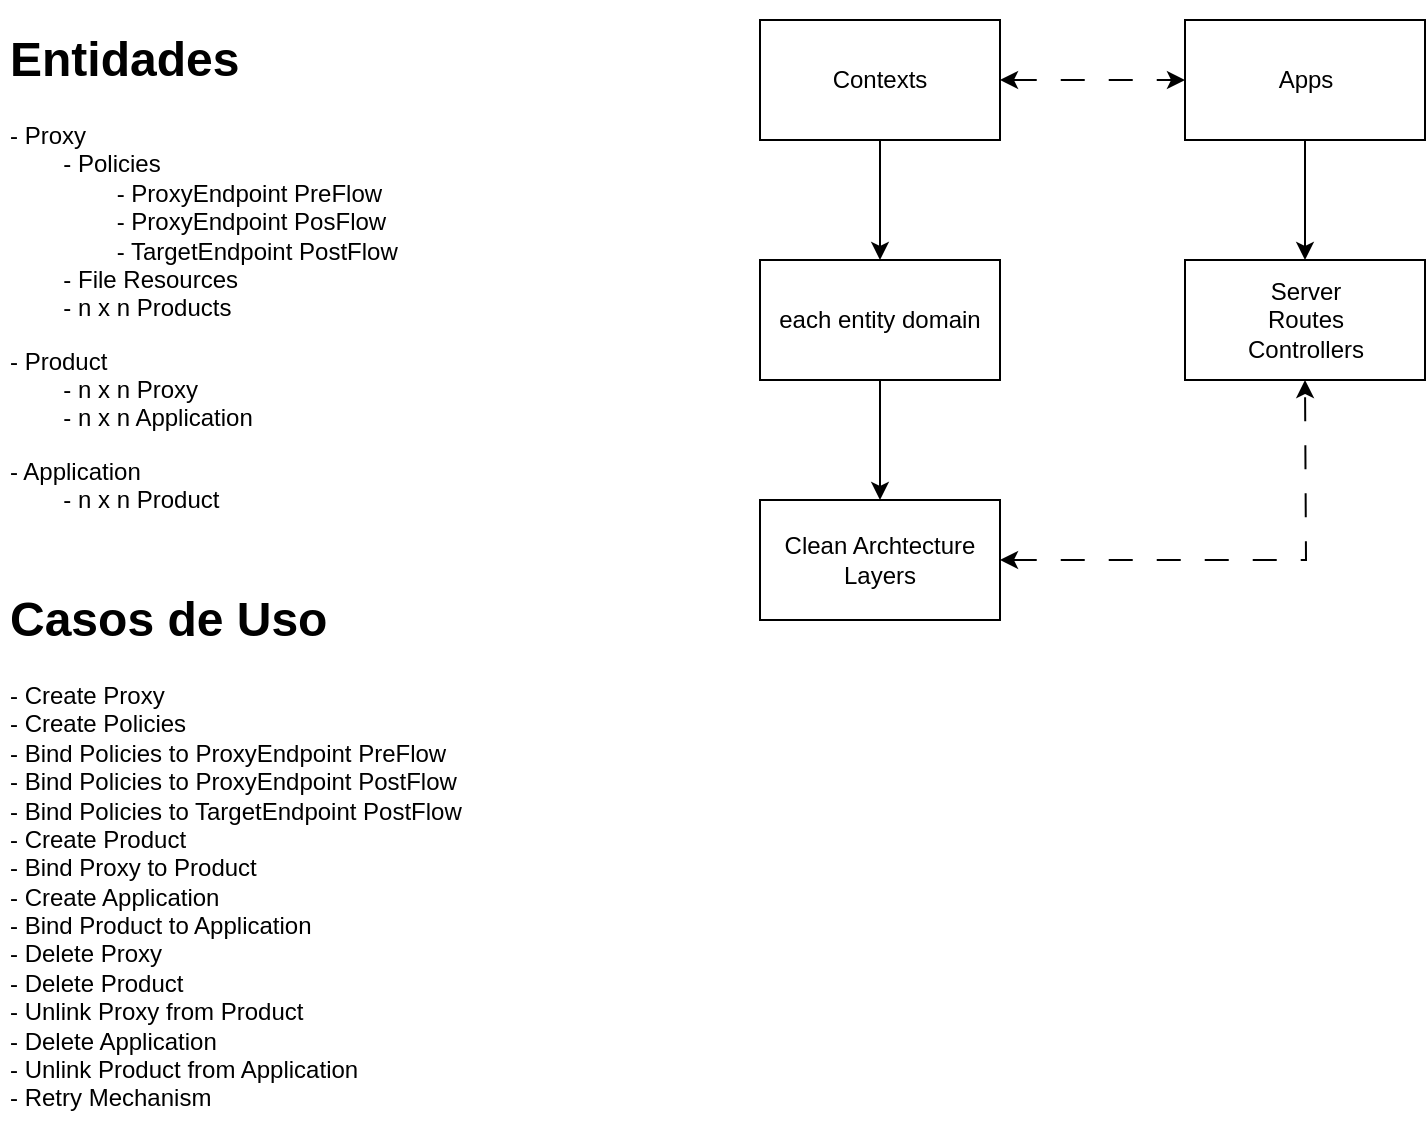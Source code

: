 <mxfile version="21.6.6" type="github" pages="6">
  <diagram id="GKwk_b5rid1CKYbqW2ll" name="Backend">
    <mxGraphModel dx="2261" dy="766" grid="1" gridSize="10" guides="1" tooltips="1" connect="1" arrows="1" fold="1" page="1" pageScale="1" pageWidth="827" pageHeight="1169" math="0" shadow="0">
      <root>
        <mxCell id="0" />
        <mxCell id="1" parent="0" />
        <mxCell id="nqJj58a1gTktriyvID7e-4" style="edgeStyle=orthogonalEdgeStyle;rounded=0;orthogonalLoop=1;jettySize=auto;html=1;" parent="1" source="nqJj58a1gTktriyvID7e-1" edge="1">
          <mxGeometry relative="1" as="geometry">
            <mxPoint x="-80" y="210" as="targetPoint" />
          </mxGeometry>
        </mxCell>
        <mxCell id="nqJj58a1gTktriyvID7e-1" value="Contexts" style="rounded=0;whiteSpace=wrap;html=1;" parent="1" vertex="1">
          <mxGeometry x="-140" y="90" width="120" height="60" as="geometry" />
        </mxCell>
        <mxCell id="nqJj58a1gTktriyvID7e-7" style="edgeStyle=orthogonalEdgeStyle;rounded=0;orthogonalLoop=1;jettySize=auto;html=1;" parent="1" source="nqJj58a1gTktriyvID7e-2" target="qFsT7HFMksPNnyieK_kn-20" edge="1">
          <mxGeometry relative="1" as="geometry">
            <mxPoint x="132.5" y="210" as="targetPoint" />
          </mxGeometry>
        </mxCell>
        <mxCell id="nqJj58a1gTktriyvID7e-2" value="Apps" style="rounded=0;whiteSpace=wrap;html=1;" parent="1" vertex="1">
          <mxGeometry x="72.5" y="90" width="120" height="60" as="geometry" />
        </mxCell>
        <mxCell id="nqJj58a1gTktriyvID7e-10" style="edgeStyle=orthogonalEdgeStyle;rounded=0;orthogonalLoop=1;jettySize=auto;html=1;" parent="1" source="nqJj58a1gTktriyvID7e-8" target="nqJj58a1gTktriyvID7e-9" edge="1">
          <mxGeometry relative="1" as="geometry" />
        </mxCell>
        <mxCell id="nqJj58a1gTktriyvID7e-8" value="each entity domain" style="rounded=0;whiteSpace=wrap;html=1;" parent="1" vertex="1">
          <mxGeometry x="-140" y="210" width="120" height="60" as="geometry" />
        </mxCell>
        <mxCell id="nqJj58a1gTktriyvID7e-9" value="Clean Archtecture Layers" style="rounded=0;whiteSpace=wrap;html=1;" parent="1" vertex="1">
          <mxGeometry x="-140" y="330" width="120" height="60" as="geometry" />
        </mxCell>
        <mxCell id="qFsT7HFMksPNnyieK_kn-20" value="Server&lt;br&gt;Routes&lt;br&gt;Controllers" style="rounded=0;whiteSpace=wrap;html=1;" parent="1" vertex="1">
          <mxGeometry x="72.5" y="210" width="120" height="60" as="geometry" />
        </mxCell>
        <mxCell id="7NnEEr7cKMxPZy3ea1Ub-2" value="" style="endArrow=classic;startArrow=classic;html=1;rounded=0;dashed=1;dashPattern=12 12;" parent="1" source="nqJj58a1gTktriyvID7e-1" target="nqJj58a1gTktriyvID7e-2" edge="1">
          <mxGeometry width="50" height="50" relative="1" as="geometry">
            <mxPoint x="-20" y="120" as="sourcePoint" />
            <mxPoint x="30" y="70" as="targetPoint" />
          </mxGeometry>
        </mxCell>
        <mxCell id="7NnEEr7cKMxPZy3ea1Ub-3" value="" style="endArrow=classic;startArrow=classic;html=1;rounded=0;entryX=0.5;entryY=1;entryDx=0;entryDy=0;dashed=1;dashPattern=12 12;" parent="1" target="qFsT7HFMksPNnyieK_kn-20" edge="1">
          <mxGeometry width="50" height="50" relative="1" as="geometry">
            <mxPoint x="-20" y="360" as="sourcePoint" />
            <mxPoint x="30" y="310" as="targetPoint" />
            <Array as="points">
              <mxPoint x="133" y="360" />
            </Array>
          </mxGeometry>
        </mxCell>
        <mxCell id="8iAT0xgs3FJ0WQIheX9q-3" value="&lt;h1&gt;Entidades&lt;/h1&gt;&lt;p&gt;- Proxy&lt;br&gt;&lt;span style=&quot;background-color: initial;&quot;&gt;&lt;span style=&quot;white-space: pre;&quot;&gt;&#x9;&lt;/span&gt;- Policies&lt;br&gt;&lt;/span&gt;&lt;span style=&quot;background-color: initial;&quot;&gt;&lt;span style=&quot;white-space: pre;&quot;&gt;&#x9;&lt;/span&gt;&lt;span style=&quot;white-space: pre;&quot;&gt;&#x9;&lt;/span&gt;- ProxyEndpoint PreFlow&lt;br&gt;&lt;/span&gt;&lt;span style=&quot;background-color: initial;&quot;&gt;&lt;span style=&quot;white-space: pre;&quot;&gt;&#x9;&lt;/span&gt;&lt;span style=&quot;white-space: pre;&quot;&gt;&#x9;&lt;/span&gt;- ProxyEndpoint PosFlow&lt;br&gt;&lt;/span&gt;&lt;span style=&quot;background-color: initial;&quot;&gt;&lt;span style=&quot;white-space: pre;&quot;&gt;&#x9;&lt;/span&gt;&lt;span style=&quot;white-space: pre;&quot;&gt;&#x9;&lt;/span&gt;- TargetEndpoint PostFlow&lt;br&gt;&lt;/span&gt;&lt;span style=&quot;background-color: initial;&quot;&gt;&lt;span style=&quot;white-space: pre;&quot;&gt;&#x9;&lt;/span&gt;- File Resources&lt;br&gt;&lt;span style=&quot;white-space: pre;&quot;&gt;&#x9;&lt;/span&gt;- n x n Products&lt;br&gt;&lt;/span&gt;&lt;/p&gt;&lt;p&gt;&lt;/p&gt;&lt;p&gt;&lt;span style=&quot;background-color: initial;&quot;&gt;- Product&lt;br&gt;&lt;span style=&quot;white-space: pre;&quot;&gt;&#x9;&lt;/span&gt;- n x n Proxy&lt;br&gt;&lt;span style=&quot;white-space: pre;&quot;&gt;&#x9;&lt;/span&gt;- n x n Application&lt;br&gt;&lt;/span&gt;&lt;/p&gt;&lt;p&gt;&lt;span style=&quot;background-color: initial;&quot;&gt;- Application&lt;br&gt;&lt;span style=&quot;white-space: pre;&quot;&gt;&#x9;&lt;/span&gt;- n x n Product&lt;br&gt;&lt;/span&gt;&lt;/p&gt;" style="text;html=1;strokeColor=none;fillColor=none;spacing=5;spacingTop=-20;whiteSpace=wrap;overflow=hidden;rounded=0;" parent="1" vertex="1">
          <mxGeometry x="-520" y="90" width="320" height="250" as="geometry" />
        </mxCell>
        <mxCell id="8iAT0xgs3FJ0WQIheX9q-5" value="&lt;h1&gt;Casos de Uso&lt;/h1&gt;&lt;p&gt;- Create Proxy&lt;br&gt;- Create Policies&lt;br&gt;- Bind Policies to ProxyEndpoint PreFlow&lt;br&gt;- Bind Policies to ProxyEndpoint PostFlow&lt;br&gt;- Bind Policies to TargetEndpoint PostFlow&lt;br&gt;- Create Product&lt;br&gt;- Bind Proxy to Product&lt;br&gt;- Create Application&lt;br&gt;- Bind Product to Application&lt;br&gt;- Delete Proxy&lt;br&gt;- Delete Product&lt;br&gt;- Unlink Proxy from Product&lt;br&gt;- Delete Application&lt;br&gt;- Unlink Product from Application&lt;br&gt;- Retry Mechanism&lt;/p&gt;" style="text;html=1;strokeColor=none;fillColor=none;spacing=5;spacingTop=-20;whiteSpace=wrap;overflow=hidden;rounded=0;" parent="1" vertex="1">
          <mxGeometry x="-520" y="370" width="320" height="270" as="geometry" />
        </mxCell>
      </root>
    </mxGraphModel>
  </diagram>
  <diagram name="Backend Layers" id="_4Qe5hku3jhUpHzzGlin">
    <mxGraphModel dx="2261" dy="766" grid="1" gridSize="10" guides="1" tooltips="1" connect="1" arrows="1" fold="1" page="1" pageScale="1" pageWidth="827" pageHeight="1169" math="0" shadow="0">
      <root>
        <mxCell id="0" />
        <mxCell id="1" parent="0" />
        <mxCell id="rrZnbhAwK0Hibtuc4tx8-9" value="" style="ellipse;whiteSpace=wrap;html=1;" parent="1" vertex="1">
          <mxGeometry x="-390" y="160" width="490" height="460" as="geometry" />
        </mxCell>
        <mxCell id="rrZnbhAwK0Hibtuc4tx8-4" value="" style="ellipse;whiteSpace=wrap;html=1;" parent="1" vertex="1">
          <mxGeometry x="-320" y="230" width="350" height="320" as="geometry" />
        </mxCell>
        <mxCell id="rrZnbhAwK0Hibtuc4tx8-1" value="Domain" style="ellipse;whiteSpace=wrap;html=1;" parent="1" vertex="1">
          <mxGeometry x="-245" y="293.75" width="200" height="190" as="geometry" />
        </mxCell>
        <mxCell id="rrZnbhAwK0Hibtuc4tx8-6" value="" style="endArrow=classic;html=1;rounded=0;dashed=1;dashPattern=12 12;" parent="1" edge="1">
          <mxGeometry width="50" height="50" relative="1" as="geometry">
            <mxPoint x="-90" y="393.75" as="sourcePoint" />
            <mxPoint x="130" y="400" as="targetPoint" />
          </mxGeometry>
        </mxCell>
        <mxCell id="rrZnbhAwK0Hibtuc4tx8-15" value="Abstractions" style="edgeLabel;html=1;align=center;verticalAlign=middle;resizable=0;points=[];" parent="rrZnbhAwK0Hibtuc4tx8-6" vertex="1" connectable="0">
          <mxGeometry x="-0.127" relative="1" as="geometry">
            <mxPoint x="24" as="offset" />
          </mxGeometry>
        </mxCell>
        <mxCell id="rrZnbhAwK0Hibtuc4tx8-7" value="Application" style="text;html=1;strokeColor=none;fillColor=none;align=center;verticalAlign=middle;whiteSpace=wrap;rounded=0;" parent="1" vertex="1">
          <mxGeometry x="-175" y="250" width="60" height="30" as="geometry" />
        </mxCell>
        <mxCell id="rrZnbhAwK0Hibtuc4tx8-10" value="Infrastructure" style="text;html=1;strokeColor=none;fillColor=none;align=center;verticalAlign=middle;whiteSpace=wrap;rounded=0;" parent="1" vertex="1">
          <mxGeometry x="-175" y="180" width="60" height="30" as="geometry" />
        </mxCell>
        <mxCell id="rrZnbhAwK0Hibtuc4tx8-20" value="" style="group" parent="1" vertex="1" connectable="0">
          <mxGeometry x="-600" y="160" width="250" height="90" as="geometry" />
        </mxCell>
        <mxCell id="rrZnbhAwK0Hibtuc4tx8-16" value="Domain: Entities and abstractions" style="text;html=1;strokeColor=none;fillColor=none;align=left;verticalAlign=middle;whiteSpace=wrap;rounded=0;" parent="rrZnbhAwK0Hibtuc4tx8-20" vertex="1">
          <mxGeometry width="190" height="30" as="geometry" />
        </mxCell>
        <mxCell id="rrZnbhAwK0Hibtuc4tx8-17" value="Application: Services / Usecases" style="text;html=1;strokeColor=none;fillColor=none;align=left;verticalAlign=middle;whiteSpace=wrap;rounded=0;" parent="rrZnbhAwK0Hibtuc4tx8-20" vertex="1">
          <mxGeometry y="30" width="190" height="30" as="geometry" />
        </mxCell>
        <mxCell id="rrZnbhAwK0Hibtuc4tx8-18" value="Infrastructure: Settings and connectivity" style="text;html=1;strokeColor=none;fillColor=none;align=left;verticalAlign=middle;whiteSpace=wrap;rounded=0;" parent="rrZnbhAwK0Hibtuc4tx8-20" vertex="1">
          <mxGeometry y="60" width="250" height="30" as="geometry" />
        </mxCell>
      </root>
    </mxGraphModel>
  </diagram>
  <diagram id="vdZOGOwFcL8-SdBXGfeC" name="Backend Quality Warranty">
    <mxGraphModel dx="2876" dy="1094" grid="1" gridSize="10" guides="1" tooltips="1" connect="1" arrows="1" fold="1" page="1" pageScale="1" pageWidth="827" pageHeight="1169" math="0" shadow="0">
      <root>
        <mxCell id="0" />
        <mxCell id="1" parent="0" />
        <mxCell id="UuWgy5EtENhjZNpAlKyN-1" value="" style="rounded=0;whiteSpace=wrap;html=1;" parent="1" vertex="1">
          <mxGeometry x="-570" y="490" width="530" height="460" as="geometry" />
        </mxCell>
        <mxCell id="28u4Evw6ZmKoehWRJMRo-15" value="" style="rounded=0;whiteSpace=wrap;html=1;" parent="1" vertex="1">
          <mxGeometry x="-570" y="40" width="530" height="430" as="geometry" />
        </mxCell>
        <mxCell id="28u4Evw6ZmKoehWRJMRo-3" style="edgeStyle=orthogonalEdgeStyle;rounded=0;orthogonalLoop=1;jettySize=auto;html=1;entryX=0.5;entryY=0;entryDx=0;entryDy=0;" parent="1" source="28u4Evw6ZmKoehWRJMRo-4" target="28u4Evw6ZmKoehWRJMRo-6" edge="1">
          <mxGeometry relative="1" as="geometry" />
        </mxCell>
        <mxCell id="28u4Evw6ZmKoehWRJMRo-4" value="Backend" style="ellipse;whiteSpace=wrap;html=1;" parent="1" vertex="1">
          <mxGeometry x="-365" y="60" width="120" height="80" as="geometry" />
        </mxCell>
        <mxCell id="28u4Evw6ZmKoehWRJMRo-5" style="edgeStyle=orthogonalEdgeStyle;rounded=0;orthogonalLoop=1;jettySize=auto;html=1;" parent="1" source="28u4Evw6ZmKoehWRJMRo-6" target="28u4Evw6ZmKoehWRJMRo-10" edge="1">
          <mxGeometry relative="1" as="geometry" />
        </mxCell>
        <mxCell id="28u4Evw6ZmKoehWRJMRo-6" value="Commit" style="rounded=0;whiteSpace=wrap;html=1;" parent="1" vertex="1">
          <mxGeometry x="-365" y="180" width="120" height="60" as="geometry" />
        </mxCell>
        <mxCell id="28u4Evw6ZmKoehWRJMRo-7" style="edgeStyle=orthogonalEdgeStyle;rounded=0;orthogonalLoop=1;jettySize=auto;html=1;entryX=0.5;entryY=0;entryDx=0;entryDy=0;" parent="1" source="28u4Evw6ZmKoehWRJMRo-10" target="28u4Evw6ZmKoehWRJMRo-11" edge="1">
          <mxGeometry relative="1" as="geometry" />
        </mxCell>
        <mxCell id="28u4Evw6ZmKoehWRJMRo-8" style="edgeStyle=orthogonalEdgeStyle;rounded=0;orthogonalLoop=1;jettySize=auto;html=1;exitX=0.5;exitY=1;exitDx=0;exitDy=0;" parent="1" source="28u4Evw6ZmKoehWRJMRo-10" target="28u4Evw6ZmKoehWRJMRo-12" edge="1">
          <mxGeometry relative="1" as="geometry" />
        </mxCell>
        <mxCell id="28u4Evw6ZmKoehWRJMRo-9" style="edgeStyle=orthogonalEdgeStyle;rounded=0;orthogonalLoop=1;jettySize=auto;html=1;exitX=0.5;exitY=1;exitDx=0;exitDy=0;" parent="1" source="28u4Evw6ZmKoehWRJMRo-10" target="28u4Evw6ZmKoehWRJMRo-13" edge="1">
          <mxGeometry relative="1" as="geometry" />
        </mxCell>
        <mxCell id="28u4Evw6ZmKoehWRJMRo-10" value="Hysky" style="rounded=0;whiteSpace=wrap;html=1;" parent="1" vertex="1">
          <mxGeometry x="-365" y="280" width="120" height="60" as="geometry" />
        </mxCell>
        <mxCell id="UuWgy5EtENhjZNpAlKyN-10" style="edgeStyle=orthogonalEdgeStyle;rounded=0;orthogonalLoop=1;jettySize=auto;html=1;dashed=1;dashPattern=12 12;" parent="1" source="28u4Evw6ZmKoehWRJMRo-11" target="UuWgy5EtENhjZNpAlKyN-3" edge="1">
          <mxGeometry relative="1" as="geometry" />
        </mxCell>
        <mxCell id="28u4Evw6ZmKoehWRJMRo-11" value="Pretty" style="rounded=0;whiteSpace=wrap;html=1;" parent="1" vertex="1">
          <mxGeometry x="-365" y="380" width="120" height="60" as="geometry" />
        </mxCell>
        <mxCell id="28u4Evw6ZmKoehWRJMRo-12" value="Lint" style="rounded=0;whiteSpace=wrap;html=1;" parent="1" vertex="1">
          <mxGeometry x="-520" y="380" width="120" height="60" as="geometry" />
        </mxCell>
        <mxCell id="28u4Evw6ZmKoehWRJMRo-13" value="Test" style="rounded=0;whiteSpace=wrap;html=1;" parent="1" vertex="1">
          <mxGeometry x="-210" y="380" width="120" height="60" as="geometry" />
        </mxCell>
        <mxCell id="7YXm6RjWN43J1pmPWQ67-1" value="Docker container Nodejs 18.x" style="text;html=1;strokeColor=none;fillColor=none;align=center;verticalAlign=middle;whiteSpace=wrap;rounded=0;" parent="1" vertex="1">
          <mxGeometry x="-553" y="60" width="120" height="30" as="geometry" />
        </mxCell>
        <mxCell id="UuWgy5EtENhjZNpAlKyN-2" value="Github&amp;nbsp;" style="text;html=1;strokeColor=none;fillColor=none;align=center;verticalAlign=middle;whiteSpace=wrap;rounded=0;" parent="1" vertex="1">
          <mxGeometry x="-553" y="500" width="120" height="30" as="geometry" />
        </mxCell>
        <mxCell id="UuWgy5EtENhjZNpAlKyN-15" value="" style="group" parent="1" vertex="1" connectable="0">
          <mxGeometry x="-466.5" y="580" width="323" height="270" as="geometry" />
        </mxCell>
        <mxCell id="UuWgy5EtENhjZNpAlKyN-3" value="" style="rounded=0;whiteSpace=wrap;html=1;" parent="UuWgy5EtENhjZNpAlKyN-15" vertex="1">
          <mxGeometry width="323" height="270" as="geometry" />
        </mxCell>
        <mxCell id="UuWgy5EtENhjZNpAlKyN-13" value="Repository" style="text;html=1;strokeColor=none;fillColor=none;align=center;verticalAlign=middle;whiteSpace=wrap;rounded=0;" parent="UuWgy5EtENhjZNpAlKyN-15" vertex="1">
          <mxGeometry x="23.5" y="10" width="60" height="30" as="geometry" />
        </mxCell>
        <mxCell id="UuWgy5EtENhjZNpAlKyN-16" value="Governance" style="rounded=0;whiteSpace=wrap;html=1;" parent="UuWgy5EtENhjZNpAlKyN-15" vertex="1">
          <mxGeometry x="173.5" y="70" width="120" height="60" as="geometry" />
        </mxCell>
        <mxCell id="UuWgy5EtENhjZNpAlKyN-14" value="Actions" style="rounded=0;whiteSpace=wrap;html=1;verticalAlign=top;" parent="UuWgy5EtENhjZNpAlKyN-15" vertex="1">
          <mxGeometry x="33.5" y="70" width="120" height="140" as="geometry" />
        </mxCell>
        <mxCell id="UuWgy5EtENhjZNpAlKyN-22" value="Security" style="rounded=0;whiteSpace=wrap;html=1;" parent="UuWgy5EtENhjZNpAlKyN-15" vertex="1">
          <mxGeometry x="173.5" y="150" width="120" height="60" as="geometry" />
        </mxCell>
        <mxCell id="U4ggaOrv5RT9Rh6GeuZJ-2" value="Quality Warranty" style="rounded=0;whiteSpace=wrap;html=1;" parent="UuWgy5EtENhjZNpAlKyN-15" vertex="1">
          <mxGeometry x="50" y="100" width="90" height="100" as="geometry" />
        </mxCell>
      </root>
    </mxGraphModel>
  </diagram>
  <diagram id="aQsN4juDZ1ZSVnOjn3F-" name="Integration Usecases">
    <mxGraphModel dx="2716" dy="1736" grid="1" gridSize="10" guides="1" tooltips="1" connect="1" arrows="1" fold="1" page="1" pageScale="1" pageWidth="827" pageHeight="1169" math="0" shadow="0">
      <root>
        <mxCell id="0" />
        <mxCell id="1" parent="0" />
        <mxCell id="IYfwYNEMaTTDrs-BfT6v-15" style="edgeStyle=orthogonalEdgeStyle;rounded=0;orthogonalLoop=1;jettySize=auto;html=1;dashed=1;dashPattern=12 12;" parent="1" source="IYfwYNEMaTTDrs-BfT6v-11" target="IYfwYNEMaTTDrs-BfT6v-14" edge="1">
          <mxGeometry relative="1" as="geometry" />
        </mxCell>
        <mxCell id="IYfwYNEMaTTDrs-BfT6v-11" value="User" style="shape=umlActor;verticalLabelPosition=bottom;verticalAlign=top;html=1;outlineConnect=0;" parent="1" vertex="1">
          <mxGeometry x="-570" y="505" width="30" height="60" as="geometry" />
        </mxCell>
        <mxCell id="IYfwYNEMaTTDrs-BfT6v-13" value="Fiori" style="text;html=1;strokeColor=none;fillColor=none;align=center;verticalAlign=middle;whiteSpace=wrap;rounded=0;" parent="1" vertex="1">
          <mxGeometry x="-450" y="260" width="60" height="30" as="geometry" />
        </mxCell>
        <mxCell id="IYfwYNEMaTTDrs-BfT6v-34" style="edgeStyle=orthogonalEdgeStyle;rounded=0;orthogonalLoop=1;jettySize=auto;html=1;dashed=1;dashPattern=12 12;exitX=0.989;exitY=0.116;exitDx=0;exitDy=0;exitPerimeter=0;" parent="1" source="IYfwYNEMaTTDrs-BfT6v-14" target="IYfwYNEMaTTDrs-BfT6v-33" edge="1">
          <mxGeometry relative="1" as="geometry">
            <Array as="points">
              <mxPoint x="-371" y="360" />
            </Array>
          </mxGeometry>
        </mxCell>
        <mxCell id="IYfwYNEMaTTDrs-BfT6v-35" value="1 Post" style="edgeLabel;html=1;align=center;verticalAlign=middle;resizable=0;points=[];" parent="IYfwYNEMaTTDrs-BfT6v-34" vertex="1" connectable="0">
          <mxGeometry x="-0.928" relative="1" as="geometry">
            <mxPoint x="4" as="offset" />
          </mxGeometry>
        </mxCell>
        <mxCell id="IYfwYNEMaTTDrs-BfT6v-120" style="edgeStyle=orthogonalEdgeStyle;rounded=0;orthogonalLoop=1;jettySize=auto;html=1;dashed=1;dashPattern=12 12;" parent="1" source="IYfwYNEMaTTDrs-BfT6v-14" target="IYfwYNEMaTTDrs-BfT6v-115" edge="1">
          <mxGeometry relative="1" as="geometry">
            <Array as="points">
              <mxPoint x="-270" y="640" />
              <mxPoint x="-270" y="640" />
            </Array>
          </mxGeometry>
        </mxCell>
        <mxCell id="IYfwYNEMaTTDrs-BfT6v-121" value="3 Get" style="edgeLabel;html=1;align=center;verticalAlign=middle;resizable=0;points=[];" parent="IYfwYNEMaTTDrs-BfT6v-120" vertex="1" connectable="0">
          <mxGeometry x="-0.372" y="-1" relative="1" as="geometry">
            <mxPoint as="offset" />
          </mxGeometry>
        </mxCell>
        <mxCell id="IYfwYNEMaTTDrs-BfT6v-14" value="Frontend" style="rounded=0;whiteSpace=wrap;html=1;fillColor=#f5f5f5;fontColor=#333333;strokeColor=#666666;" parent="1" vertex="1">
          <mxGeometry x="-470" y="310" width="100" height="450" as="geometry" />
        </mxCell>
        <mxCell id="IYfwYNEMaTTDrs-BfT6v-16" style="edgeStyle=orthogonalEdgeStyle;rounded=0;orthogonalLoop=1;jettySize=auto;html=1;" parent="1" edge="1">
          <mxGeometry relative="1" as="geometry">
            <mxPoint x="282" y="370" as="sourcePoint" />
          </mxGeometry>
        </mxCell>
        <mxCell id="IYfwYNEMaTTDrs-BfT6v-17" value="1 x n" style="edgeLabel;html=1;align=center;verticalAlign=middle;resizable=0;points=[];" parent="IYfwYNEMaTTDrs-BfT6v-16" vertex="1" connectable="0">
          <mxGeometry x="-0.082" y="-2" relative="1" as="geometry">
            <mxPoint as="offset" />
          </mxGeometry>
        </mxCell>
        <mxCell id="IYfwYNEMaTTDrs-BfT6v-19" style="edgeStyle=orthogonalEdgeStyle;rounded=0;orthogonalLoop=1;jettySize=auto;html=1;" parent="1" edge="1">
          <mxGeometry relative="1" as="geometry">
            <mxPoint x="467" y="370" as="sourcePoint" />
          </mxGeometry>
        </mxCell>
        <mxCell id="IYfwYNEMaTTDrs-BfT6v-20" value="n x n" style="edgeLabel;html=1;align=center;verticalAlign=middle;resizable=0;points=[];" parent="IYfwYNEMaTTDrs-BfT6v-19" vertex="1" connectable="0">
          <mxGeometry x="-0.07" relative="1" as="geometry">
            <mxPoint as="offset" />
          </mxGeometry>
        </mxCell>
        <mxCell id="IYfwYNEMaTTDrs-BfT6v-25" value="API Management HML" style="text;html=1;strokeColor=none;fillColor=none;align=center;verticalAlign=middle;whiteSpace=wrap;rounded=0;" parent="1" vertex="1">
          <mxGeometry x="-62" y="260" width="120" height="30" as="geometry" />
        </mxCell>
        <mxCell id="IYfwYNEMaTTDrs-BfT6v-32" value="Github" style="text;html=1;strokeColor=none;fillColor=none;align=center;verticalAlign=middle;whiteSpace=wrap;rounded=0;" parent="1" vertex="1">
          <mxGeometry x="517" y="260" width="120" height="30" as="geometry" />
        </mxCell>
        <mxCell id="IYfwYNEMaTTDrs-BfT6v-44" style="edgeStyle=orthogonalEdgeStyle;rounded=0;orthogonalLoop=1;jettySize=auto;html=1;dashed=1;dashPattern=12 12;exitX=0.5;exitY=1;exitDx=0;exitDy=0;" parent="1" source="IYfwYNEMaTTDrs-BfT6v-33" target="IYfwYNEMaTTDrs-BfT6v-43" edge="1">
          <mxGeometry relative="1" as="geometry">
            <mxPoint x="390" y="500" as="targetPoint" />
            <Array as="points">
              <mxPoint x="577" y="430" />
            </Array>
          </mxGeometry>
        </mxCell>
        <mxCell id="IYfwYNEMaTTDrs-BfT6v-48" value="2 Post" style="edgeLabel;html=1;align=center;verticalAlign=middle;resizable=0;points=[];" parent="IYfwYNEMaTTDrs-BfT6v-44" vertex="1" connectable="0">
          <mxGeometry x="0.342" y="1" relative="1" as="geometry">
            <mxPoint x="29" y="-1" as="offset" />
          </mxGeometry>
        </mxCell>
        <mxCell id="IYfwYNEMaTTDrs-BfT6v-33" value="Backend" style="rounded=0;whiteSpace=wrap;html=1;fillColor=#f5f5f5;fontColor=#333333;strokeColor=#666666;" parent="1" vertex="1">
          <mxGeometry x="517" y="330" width="120" height="60" as="geometry" />
        </mxCell>
        <mxCell id="IYfwYNEMaTTDrs-BfT6v-39" value="Application" style="rounded=0;whiteSpace=wrap;html=1;fillColor=#d5e8d4;strokeColor=#82b366;" parent="1" vertex="1">
          <mxGeometry x="-56" y="400" width="120" height="60" as="geometry" />
        </mxCell>
        <mxCell id="IYfwYNEMaTTDrs-BfT6v-143" value="1 x 1" style="edgeStyle=orthogonalEdgeStyle;rounded=0;orthogonalLoop=1;jettySize=auto;html=1;" parent="1" source="IYfwYNEMaTTDrs-BfT6v-42" target="IYfwYNEMaTTDrs-BfT6v-39" edge="1">
          <mxGeometry relative="1" as="geometry" />
        </mxCell>
        <mxCell id="IYfwYNEMaTTDrs-BfT6v-42" value="Product" style="rounded=0;whiteSpace=wrap;html=1;fillColor=#d5e8d4;strokeColor=#82b366;" parent="1" vertex="1">
          <mxGeometry x="123" y="400" width="120" height="60" as="geometry" />
        </mxCell>
        <mxCell id="IYfwYNEMaTTDrs-BfT6v-139" style="edgeStyle=orthogonalEdgeStyle;rounded=0;orthogonalLoop=1;jettySize=auto;html=1;exitX=0.5;exitY=1;exitDx=0;exitDy=0;entryX=0.5;entryY=0;entryDx=0;entryDy=0;" parent="1" source="IYfwYNEMaTTDrs-BfT6v-43" target="IYfwYNEMaTTDrs-BfT6v-138" edge="1">
          <mxGeometry relative="1" as="geometry" />
        </mxCell>
        <mxCell id="IYfwYNEMaTTDrs-BfT6v-146" value="1 x n" style="edgeLabel;html=1;align=center;verticalAlign=middle;resizable=0;points=[];" parent="IYfwYNEMaTTDrs-BfT6v-139" vertex="1" connectable="0">
          <mxGeometry x="-0.164" relative="1" as="geometry">
            <mxPoint as="offset" />
          </mxGeometry>
        </mxCell>
        <mxCell id="IYfwYNEMaTTDrs-BfT6v-142" style="edgeStyle=orthogonalEdgeStyle;rounded=0;orthogonalLoop=1;jettySize=auto;html=1;entryX=1;entryY=0.5;entryDx=0;entryDy=0;" parent="1" source="IYfwYNEMaTTDrs-BfT6v-43" target="IYfwYNEMaTTDrs-BfT6v-42" edge="1">
          <mxGeometry relative="1" as="geometry" />
        </mxCell>
        <mxCell id="IYfwYNEMaTTDrs-BfT6v-144" value="1 x 1" style="edgeLabel;html=1;align=center;verticalAlign=middle;resizable=0;points=[];" parent="IYfwYNEMaTTDrs-BfT6v-142" vertex="1" connectable="0">
          <mxGeometry x="-0.015" y="2" relative="1" as="geometry">
            <mxPoint as="offset" />
          </mxGeometry>
        </mxCell>
        <mxCell id="IYfwYNEMaTTDrs-BfT6v-43" value="Proxy" style="rounded=0;whiteSpace=wrap;html=1;fillColor=#d5e8d4;strokeColor=#82b366;" parent="1" vertex="1">
          <mxGeometry x="310" y="400" width="120" height="60" as="geometry" />
        </mxCell>
        <mxCell id="IYfwYNEMaTTDrs-BfT6v-49" value="" style="endArrow=none;dashed=1;html=1;rounded=0;" parent="1" edge="1">
          <mxGeometry width="50" height="50" relative="1" as="geometry">
            <mxPoint x="-310" y="690" as="sourcePoint" />
            <mxPoint x="-310" y="250" as="targetPoint" />
          </mxGeometry>
        </mxCell>
        <mxCell id="IYfwYNEMaTTDrs-BfT6v-50" value="" style="endArrow=none;dashed=1;html=1;rounded=0;" parent="1" edge="1">
          <mxGeometry width="50" height="50" relative="1" as="geometry">
            <mxPoint x="457" y="690" as="sourcePoint" />
            <mxPoint x="457" y="250" as="targetPoint" />
          </mxGeometry>
        </mxCell>
        <mxCell id="IYfwYNEMaTTDrs-BfT6v-51" value="&lt;h1&gt;Create/bind Proxy with Policies Product and Application on homologation environment&lt;/h1&gt;" style="text;html=1;strokeColor=none;fillColor=none;spacing=5;spacingTop=-20;whiteSpace=wrap;overflow=hidden;rounded=0;" parent="1" vertex="1">
          <mxGeometry x="-239" y="60" width="609" height="70" as="geometry" />
        </mxCell>
        <mxCell id="IYfwYNEMaTTDrs-BfT6v-52" style="edgeStyle=orthogonalEdgeStyle;rounded=0;orthogonalLoop=1;jettySize=auto;html=1;dashed=1;dashPattern=12 12;" parent="1" source="IYfwYNEMaTTDrs-BfT6v-53" target="IYfwYNEMaTTDrs-BfT6v-59" edge="1">
          <mxGeometry relative="1" as="geometry" />
        </mxCell>
        <mxCell id="IYfwYNEMaTTDrs-BfT6v-53" value="User" style="shape=umlActor;verticalLabelPosition=bottom;verticalAlign=top;html=1;outlineConnect=0;" parent="1" vertex="1">
          <mxGeometry x="-570" y="1150" width="30" height="60" as="geometry" />
        </mxCell>
        <mxCell id="IYfwYNEMaTTDrs-BfT6v-54" value="Fiori" style="text;html=1;strokeColor=none;fillColor=none;align=center;verticalAlign=middle;whiteSpace=wrap;rounded=0;" parent="1" vertex="1">
          <mxGeometry x="-450" y="950" width="60" height="30" as="geometry" />
        </mxCell>
        <mxCell id="IYfwYNEMaTTDrs-BfT6v-57" style="edgeStyle=orthogonalEdgeStyle;rounded=0;orthogonalLoop=1;jettySize=auto;html=1;dashed=1;dashPattern=12 12;exitX=1.016;exitY=0.306;exitDx=0;exitDy=0;exitPerimeter=0;" parent="1" source="IYfwYNEMaTTDrs-BfT6v-59" target="IYfwYNEMaTTDrs-BfT6v-71" edge="1">
          <mxGeometry relative="1" as="geometry" />
        </mxCell>
        <mxCell id="IYfwYNEMaTTDrs-BfT6v-58" value="1 Post" style="edgeLabel;html=1;align=center;verticalAlign=middle;resizable=0;points=[];" parent="IYfwYNEMaTTDrs-BfT6v-57" vertex="1" connectable="0">
          <mxGeometry x="-0.928" relative="1" as="geometry">
            <mxPoint x="2" as="offset" />
          </mxGeometry>
        </mxCell>
        <mxCell id="IYfwYNEMaTTDrs-BfT6v-136" style="edgeStyle=orthogonalEdgeStyle;rounded=0;orthogonalLoop=1;jettySize=auto;html=1;dashed=1;dashPattern=12 12;" parent="1" source="IYfwYNEMaTTDrs-BfT6v-59" target="IYfwYNEMaTTDrs-BfT6v-131" edge="1">
          <mxGeometry relative="1" as="geometry">
            <Array as="points">
              <mxPoint x="-340" y="1300" />
              <mxPoint x="-340" y="1300" />
            </Array>
          </mxGeometry>
        </mxCell>
        <mxCell id="IYfwYNEMaTTDrs-BfT6v-137" value="3 Get" style="edgeLabel;html=1;align=center;verticalAlign=middle;resizable=0;points=[];" parent="IYfwYNEMaTTDrs-BfT6v-136" vertex="1" connectable="0">
          <mxGeometry x="-0.406" y="1" relative="1" as="geometry">
            <mxPoint x="-6" y="1" as="offset" />
          </mxGeometry>
        </mxCell>
        <mxCell id="IYfwYNEMaTTDrs-BfT6v-59" value="Frontend" style="rounded=0;whiteSpace=wrap;html=1;fillColor=#f5f5f5;fontColor=#333333;strokeColor=#666666;" parent="1" vertex="1">
          <mxGeometry x="-470" y="1000" width="100" height="360" as="geometry" />
        </mxCell>
        <mxCell id="IYfwYNEMaTTDrs-BfT6v-60" style="edgeStyle=orthogonalEdgeStyle;rounded=0;orthogonalLoop=1;jettySize=auto;html=1;" parent="1" edge="1">
          <mxGeometry relative="1" as="geometry">
            <mxPoint x="326.0" y="1240" as="sourcePoint" />
          </mxGeometry>
        </mxCell>
        <mxCell id="IYfwYNEMaTTDrs-BfT6v-61" value="1 x n" style="edgeLabel;html=1;align=center;verticalAlign=middle;resizable=0;points=[];" parent="IYfwYNEMaTTDrs-BfT6v-60" vertex="1" connectable="0">
          <mxGeometry x="-0.082" y="-2" relative="1" as="geometry">
            <mxPoint as="offset" />
          </mxGeometry>
        </mxCell>
        <mxCell id="IYfwYNEMaTTDrs-BfT6v-63" style="edgeStyle=orthogonalEdgeStyle;rounded=0;orthogonalLoop=1;jettySize=auto;html=1;" parent="1" edge="1">
          <mxGeometry relative="1" as="geometry">
            <mxPoint x="511.0" y="1240" as="sourcePoint" />
          </mxGeometry>
        </mxCell>
        <mxCell id="IYfwYNEMaTTDrs-BfT6v-64" value="n x n" style="edgeLabel;html=1;align=center;verticalAlign=middle;resizable=0;points=[];" parent="IYfwYNEMaTTDrs-BfT6v-63" vertex="1" connectable="0">
          <mxGeometry x="-0.07" relative="1" as="geometry">
            <mxPoint as="offset" />
          </mxGeometry>
        </mxCell>
        <mxCell id="IYfwYNEMaTTDrs-BfT6v-67" value="API Management PRD" style="text;html=1;strokeColor=none;fillColor=none;align=center;verticalAlign=middle;whiteSpace=wrap;rounded=0;" parent="1" vertex="1">
          <mxGeometry x="-62" y="950" width="120" height="30" as="geometry" />
        </mxCell>
        <mxCell id="IYfwYNEMaTTDrs-BfT6v-68" value="Github" style="text;html=1;strokeColor=none;fillColor=none;align=center;verticalAlign=middle;whiteSpace=wrap;rounded=0;" parent="1" vertex="1">
          <mxGeometry x="370" y="950" width="120" height="30" as="geometry" />
        </mxCell>
        <mxCell id="IYfwYNEMaTTDrs-BfT6v-69" style="edgeStyle=orthogonalEdgeStyle;rounded=0;orthogonalLoop=1;jettySize=auto;html=1;dashed=1;dashPattern=12 12;exitX=0.5;exitY=1;exitDx=0;exitDy=0;" parent="1" source="IYfwYNEMaTTDrs-BfT6v-71" target="IYfwYNEMaTTDrs-BfT6v-78" edge="1">
          <mxGeometry relative="1" as="geometry">
            <Array as="points">
              <mxPoint x="430" y="1190" />
            </Array>
          </mxGeometry>
        </mxCell>
        <mxCell id="IYfwYNEMaTTDrs-BfT6v-70" value="2 Post" style="edgeLabel;html=1;align=center;verticalAlign=middle;resizable=0;points=[];" parent="IYfwYNEMaTTDrs-BfT6v-69" vertex="1" connectable="0">
          <mxGeometry x="0.342" y="1" relative="1" as="geometry">
            <mxPoint x="29" y="-1" as="offset" />
          </mxGeometry>
        </mxCell>
        <mxCell id="IYfwYNEMaTTDrs-BfT6v-71" value="Backend" style="rounded=0;whiteSpace=wrap;html=1;fillColor=#f5f5f5;fontColor=#333333;strokeColor=#666666;" parent="1" vertex="1">
          <mxGeometry x="370" y="1080" width="120" height="60" as="geometry" />
        </mxCell>
        <mxCell id="IYfwYNEMaTTDrs-BfT6v-72" style="edgeStyle=orthogonalEdgeStyle;rounded=0;orthogonalLoop=1;jettySize=auto;html=1;" parent="1" source="IYfwYNEMaTTDrs-BfT6v-74" target="IYfwYNEMaTTDrs-BfT6v-77" edge="1">
          <mxGeometry relative="1" as="geometry" />
        </mxCell>
        <mxCell id="IYfwYNEMaTTDrs-BfT6v-73" value="n x n" style="edgeLabel;html=1;align=center;verticalAlign=middle;resizable=0;points=[];" parent="IYfwYNEMaTTDrs-BfT6v-72" vertex="1" connectable="0">
          <mxGeometry x="-0.082" y="-2" relative="1" as="geometry">
            <mxPoint as="offset" />
          </mxGeometry>
        </mxCell>
        <mxCell id="IYfwYNEMaTTDrs-BfT6v-74" value="Application" style="rounded=0;whiteSpace=wrap;html=1;fillColor=#d5e8d4;strokeColor=#82b366;" parent="1" vertex="1">
          <mxGeometry x="-247" y="1160" width="120" height="60" as="geometry" />
        </mxCell>
        <mxCell id="IYfwYNEMaTTDrs-BfT6v-75" style="edgeStyle=orthogonalEdgeStyle;rounded=0;orthogonalLoop=1;jettySize=auto;html=1;" parent="1" source="IYfwYNEMaTTDrs-BfT6v-77" target="IYfwYNEMaTTDrs-BfT6v-78" edge="1">
          <mxGeometry relative="1" as="geometry" />
        </mxCell>
        <mxCell id="IYfwYNEMaTTDrs-BfT6v-76" value="n x 1" style="edgeLabel;html=1;align=center;verticalAlign=middle;resizable=0;points=[];" parent="IYfwYNEMaTTDrs-BfT6v-75" vertex="1" connectable="0">
          <mxGeometry x="-0.07" relative="1" as="geometry">
            <mxPoint as="offset" />
          </mxGeometry>
        </mxCell>
        <mxCell id="IYfwYNEMaTTDrs-BfT6v-77" value="Product" style="rounded=0;whiteSpace=wrap;html=1;fillColor=#d5e8d4;strokeColor=#82b366;" parent="1" vertex="1">
          <mxGeometry x="-62" y="1160" width="120" height="60" as="geometry" />
        </mxCell>
        <mxCell id="IYfwYNEMaTTDrs-BfT6v-78" value="Proxy Artiffact" style="rounded=0;whiteSpace=wrap;html=1;fillColor=#d5e8d4;strokeColor=#82b366;" parent="1" vertex="1">
          <mxGeometry x="123" y="1160" width="120" height="60" as="geometry" />
        </mxCell>
        <mxCell id="IYfwYNEMaTTDrs-BfT6v-79" value="" style="endArrow=none;dashed=1;html=1;rounded=0;" parent="1" edge="1">
          <mxGeometry width="50" height="50" relative="1" as="geometry">
            <mxPoint x="-310" y="1460" as="sourcePoint" />
            <mxPoint x="-310" y="950" as="targetPoint" />
          </mxGeometry>
        </mxCell>
        <mxCell id="IYfwYNEMaTTDrs-BfT6v-80" value="" style="endArrow=none;dashed=1;html=1;rounded=0;" parent="1" edge="1">
          <mxGeometry width="50" height="50" relative="1" as="geometry">
            <mxPoint x="310" y="1460" as="sourcePoint" />
            <mxPoint x="310" y="950" as="targetPoint" />
          </mxGeometry>
        </mxCell>
        <mxCell id="IYfwYNEMaTTDrs-BfT6v-81" value="&lt;h1&gt;Deploy Proxy artifact and create/bind Product and Application&lt;/h1&gt;" style="text;html=1;strokeColor=none;fillColor=none;spacing=5;spacingTop=-20;whiteSpace=wrap;overflow=hidden;rounded=0;" parent="1" vertex="1">
          <mxGeometry x="-179.5" y="830" width="430" height="110" as="geometry" />
        </mxCell>
        <mxCell id="IYfwYNEMaTTDrs-BfT6v-82" style="edgeStyle=orthogonalEdgeStyle;rounded=0;orthogonalLoop=1;jettySize=auto;html=1;dashed=1;dashPattern=12 12;" parent="1" source="IYfwYNEMaTTDrs-BfT6v-83" target="IYfwYNEMaTTDrs-BfT6v-89" edge="1">
          <mxGeometry relative="1" as="geometry" />
        </mxCell>
        <mxCell id="IYfwYNEMaTTDrs-BfT6v-83" value="User" style="shape=umlActor;verticalLabelPosition=bottom;verticalAlign=top;html=1;outlineConnect=0;" parent="1" vertex="1">
          <mxGeometry x="-570" y="1834" width="30" height="60" as="geometry" />
        </mxCell>
        <mxCell id="IYfwYNEMaTTDrs-BfT6v-84" value="Fiori" style="text;html=1;strokeColor=none;fillColor=none;align=center;verticalAlign=middle;whiteSpace=wrap;rounded=0;" parent="1" vertex="1">
          <mxGeometry x="-450" y="1614" width="60" height="30" as="geometry" />
        </mxCell>
        <mxCell id="IYfwYNEMaTTDrs-BfT6v-87" style="edgeStyle=orthogonalEdgeStyle;rounded=0;orthogonalLoop=1;jettySize=auto;html=1;dashed=1;dashPattern=12 12;exitX=1.016;exitY=0.306;exitDx=0;exitDy=0;exitPerimeter=0;" parent="1" source="IYfwYNEMaTTDrs-BfT6v-89" target="IYfwYNEMaTTDrs-BfT6v-101" edge="1">
          <mxGeometry relative="1" as="geometry" />
        </mxCell>
        <mxCell id="IYfwYNEMaTTDrs-BfT6v-88" value="1 Post" style="edgeLabel;html=1;align=center;verticalAlign=middle;resizable=0;points=[];" parent="IYfwYNEMaTTDrs-BfT6v-87" vertex="1" connectable="0">
          <mxGeometry x="-0.928" relative="1" as="geometry">
            <mxPoint x="2" as="offset" />
          </mxGeometry>
        </mxCell>
        <mxCell id="IYfwYNEMaTTDrs-BfT6v-155" style="edgeStyle=orthogonalEdgeStyle;rounded=0;orthogonalLoop=1;jettySize=auto;html=1;dashed=1;dashPattern=12 12;" parent="1" source="IYfwYNEMaTTDrs-BfT6v-89" target="IYfwYNEMaTTDrs-BfT6v-150" edge="1">
          <mxGeometry relative="1" as="geometry">
            <Array as="points">
              <mxPoint x="-340" y="1980" />
              <mxPoint x="-340" y="1980" />
            </Array>
          </mxGeometry>
        </mxCell>
        <mxCell id="IYfwYNEMaTTDrs-BfT6v-89" value="Frontend" style="rounded=0;whiteSpace=wrap;html=1;fillColor=#f5f5f5;fontColor=#333333;strokeColor=#666666;" parent="1" vertex="1">
          <mxGeometry x="-470" y="1684" width="100" height="360" as="geometry" />
        </mxCell>
        <mxCell id="IYfwYNEMaTTDrs-BfT6v-97" value="API Management" style="text;html=1;strokeColor=none;fillColor=none;align=center;verticalAlign=middle;whiteSpace=wrap;rounded=0;" parent="1" vertex="1">
          <mxGeometry x="-62" y="1614" width="120" height="30" as="geometry" />
        </mxCell>
        <mxCell id="IYfwYNEMaTTDrs-BfT6v-98" value="Github" style="text;html=1;strokeColor=none;fillColor=none;align=center;verticalAlign=middle;whiteSpace=wrap;rounded=0;" parent="1" vertex="1">
          <mxGeometry x="370" y="1614" width="120" height="30" as="geometry" />
        </mxCell>
        <mxCell id="IYfwYNEMaTTDrs-BfT6v-99" style="edgeStyle=orthogonalEdgeStyle;rounded=0;orthogonalLoop=1;jettySize=auto;html=1;dashed=1;dashPattern=12 12;exitX=0.5;exitY=1;exitDx=0;exitDy=0;" parent="1" source="IYfwYNEMaTTDrs-BfT6v-101" target="IYfwYNEMaTTDrs-BfT6v-108" edge="1">
          <mxGeometry relative="1" as="geometry">
            <Array as="points">
              <mxPoint x="430" y="1874" />
            </Array>
          </mxGeometry>
        </mxCell>
        <mxCell id="IYfwYNEMaTTDrs-BfT6v-100" value="3 Post" style="edgeLabel;html=1;align=center;verticalAlign=middle;resizable=0;points=[];" parent="IYfwYNEMaTTDrs-BfT6v-99" vertex="1" connectable="0">
          <mxGeometry x="0.342" y="1" relative="1" as="geometry">
            <mxPoint x="29" y="-1" as="offset" />
          </mxGeometry>
        </mxCell>
        <mxCell id="IYfwYNEMaTTDrs-BfT6v-101" value="Backend" style="rounded=0;whiteSpace=wrap;html=1;fillColor=#f5f5f5;fontColor=#333333;strokeColor=#666666;" parent="1" vertex="1">
          <mxGeometry x="370" y="1764" width="120" height="60" as="geometry" />
        </mxCell>
        <mxCell id="IYfwYNEMaTTDrs-BfT6v-105" style="edgeStyle=orthogonalEdgeStyle;rounded=0;orthogonalLoop=1;jettySize=auto;html=1;" parent="1" source="IYfwYNEMaTTDrs-BfT6v-107" target="IYfwYNEMaTTDrs-BfT6v-108" edge="1">
          <mxGeometry relative="1" as="geometry" />
        </mxCell>
        <mxCell id="IYfwYNEMaTTDrs-BfT6v-106" value="1 x 1" style="edgeLabel;html=1;align=center;verticalAlign=middle;resizable=0;points=[];" parent="IYfwYNEMaTTDrs-BfT6v-105" vertex="1" connectable="0">
          <mxGeometry x="-0.07" relative="1" as="geometry">
            <mxPoint as="offset" />
          </mxGeometry>
        </mxCell>
        <mxCell id="IYfwYNEMaTTDrs-BfT6v-107" value="Appication" style="rounded=0;whiteSpace=wrap;html=1;fillColor=#d5e8d4;strokeColor=#82b366;" parent="1" vertex="1">
          <mxGeometry x="-62" y="1844" width="120" height="60" as="geometry" />
        </mxCell>
        <mxCell id="IYfwYNEMaTTDrs-BfT6v-108" value="Product" style="rounded=0;whiteSpace=wrap;html=1;fillColor=#d5e8d4;strokeColor=#82b366;" parent="1" vertex="1">
          <mxGeometry x="123" y="1844" width="120" height="60" as="geometry" />
        </mxCell>
        <mxCell id="IYfwYNEMaTTDrs-BfT6v-109" value="" style="endArrow=none;dashed=1;html=1;rounded=0;" parent="1" edge="1">
          <mxGeometry width="50" height="50" relative="1" as="geometry">
            <mxPoint x="-310" y="2110" as="sourcePoint" />
            <mxPoint x="-310" y="1590" as="targetPoint" />
          </mxGeometry>
        </mxCell>
        <mxCell id="IYfwYNEMaTTDrs-BfT6v-110" value="" style="endArrow=none;dashed=1;html=1;rounded=0;" parent="1" edge="1">
          <mxGeometry width="50" height="50" relative="1" as="geometry">
            <mxPoint x="310" y="2110" as="sourcePoint" />
            <mxPoint x="310" y="1590" as="targetPoint" />
          </mxGeometry>
        </mxCell>
        <mxCell id="IYfwYNEMaTTDrs-BfT6v-111" value="&lt;h1&gt;Bind Product on Application&lt;/h1&gt;" style="text;html=1;strokeColor=none;fillColor=none;spacing=5;spacingTop=-20;whiteSpace=wrap;overflow=hidden;rounded=0;" parent="1" vertex="1">
          <mxGeometry x="-182" y="1530" width="373" height="46" as="geometry" />
        </mxCell>
        <mxCell id="IYfwYNEMaTTDrs-BfT6v-113" style="edgeStyle=orthogonalEdgeStyle;rounded=0;orthogonalLoop=1;jettySize=auto;html=1;" parent="1" source="IYfwYNEMaTTDrs-BfT6v-115" target="IYfwYNEMaTTDrs-BfT6v-118" edge="1">
          <mxGeometry relative="1" as="geometry" />
        </mxCell>
        <mxCell id="IYfwYNEMaTTDrs-BfT6v-114" value="1 x n" style="edgeLabel;html=1;align=center;verticalAlign=middle;resizable=0;points=[];" parent="IYfwYNEMaTTDrs-BfT6v-113" vertex="1" connectable="0">
          <mxGeometry x="-0.082" y="-2" relative="1" as="geometry">
            <mxPoint as="offset" />
          </mxGeometry>
        </mxCell>
        <mxCell id="IYfwYNEMaTTDrs-BfT6v-115" value="Proxy" style="rounded=0;whiteSpace=wrap;html=1;fillColor=#d5e8d4;strokeColor=#82b366;" parent="1" vertex="1">
          <mxGeometry x="-247" y="610" width="120" height="60" as="geometry" />
        </mxCell>
        <mxCell id="IYfwYNEMaTTDrs-BfT6v-116" style="edgeStyle=orthogonalEdgeStyle;rounded=0;orthogonalLoop=1;jettySize=auto;html=1;" parent="1" source="IYfwYNEMaTTDrs-BfT6v-118" target="IYfwYNEMaTTDrs-BfT6v-119" edge="1">
          <mxGeometry relative="1" as="geometry" />
        </mxCell>
        <mxCell id="IYfwYNEMaTTDrs-BfT6v-117" value="n x n" style="edgeLabel;html=1;align=center;verticalAlign=middle;resizable=0;points=[];" parent="IYfwYNEMaTTDrs-BfT6v-116" vertex="1" connectable="0">
          <mxGeometry x="-0.07" relative="1" as="geometry">
            <mxPoint as="offset" />
          </mxGeometry>
        </mxCell>
        <mxCell id="IYfwYNEMaTTDrs-BfT6v-118" value="Product" style="rounded=0;whiteSpace=wrap;html=1;fillColor=#d5e8d4;strokeColor=#82b366;" parent="1" vertex="1">
          <mxGeometry x="-62" y="610" width="120" height="60" as="geometry" />
        </mxCell>
        <mxCell id="IYfwYNEMaTTDrs-BfT6v-119" value="Application" style="rounded=0;whiteSpace=wrap;html=1;fillColor=#d5e8d4;strokeColor=#82b366;" parent="1" vertex="1">
          <mxGeometry x="123" y="610" width="120" height="60" as="geometry" />
        </mxCell>
        <mxCell id="IYfwYNEMaTTDrs-BfT6v-129" style="edgeStyle=orthogonalEdgeStyle;rounded=0;orthogonalLoop=1;jettySize=auto;html=1;" parent="1" source="IYfwYNEMaTTDrs-BfT6v-131" target="IYfwYNEMaTTDrs-BfT6v-134" edge="1">
          <mxGeometry relative="1" as="geometry" />
        </mxCell>
        <mxCell id="IYfwYNEMaTTDrs-BfT6v-130" value="1 x n" style="edgeLabel;html=1;align=center;verticalAlign=middle;resizable=0;points=[];" parent="IYfwYNEMaTTDrs-BfT6v-129" vertex="1" connectable="0">
          <mxGeometry x="-0.082" y="-2" relative="1" as="geometry">
            <mxPoint as="offset" />
          </mxGeometry>
        </mxCell>
        <mxCell id="IYfwYNEMaTTDrs-BfT6v-131" value="Proxy" style="rounded=0;whiteSpace=wrap;html=1;fillColor=#d5e8d4;strokeColor=#82b366;" parent="1" vertex="1">
          <mxGeometry x="-247" y="1270" width="120" height="60" as="geometry" />
        </mxCell>
        <mxCell id="IYfwYNEMaTTDrs-BfT6v-132" style="edgeStyle=orthogonalEdgeStyle;rounded=0;orthogonalLoop=1;jettySize=auto;html=1;" parent="1" source="IYfwYNEMaTTDrs-BfT6v-134" target="IYfwYNEMaTTDrs-BfT6v-135" edge="1">
          <mxGeometry relative="1" as="geometry" />
        </mxCell>
        <mxCell id="IYfwYNEMaTTDrs-BfT6v-133" value="n x n" style="edgeLabel;html=1;align=center;verticalAlign=middle;resizable=0;points=[];" parent="IYfwYNEMaTTDrs-BfT6v-132" vertex="1" connectable="0">
          <mxGeometry x="-0.07" relative="1" as="geometry">
            <mxPoint as="offset" />
          </mxGeometry>
        </mxCell>
        <mxCell id="IYfwYNEMaTTDrs-BfT6v-134" value="Product" style="rounded=0;whiteSpace=wrap;html=1;fillColor=#d5e8d4;strokeColor=#82b366;" parent="1" vertex="1">
          <mxGeometry x="-62" y="1270" width="120" height="60" as="geometry" />
        </mxCell>
        <mxCell id="IYfwYNEMaTTDrs-BfT6v-135" value="Application" style="rounded=0;whiteSpace=wrap;html=1;fillColor=#d5e8d4;strokeColor=#82b366;" parent="1" vertex="1">
          <mxGeometry x="123" y="1270" width="120" height="60" as="geometry" />
        </mxCell>
        <mxCell id="IYfwYNEMaTTDrs-BfT6v-138" value="Policies" style="rounded=0;whiteSpace=wrap;html=1;fillColor=#d5e8d4;strokeColor=#82b366;" parent="1" vertex="1">
          <mxGeometry x="310" y="505" width="120" height="60" as="geometry" />
        </mxCell>
        <mxCell id="IYfwYNEMaTTDrs-BfT6v-148" style="edgeStyle=orthogonalEdgeStyle;rounded=0;orthogonalLoop=1;jettySize=auto;html=1;" parent="1" source="IYfwYNEMaTTDrs-BfT6v-150" target="IYfwYNEMaTTDrs-BfT6v-153" edge="1">
          <mxGeometry relative="1" as="geometry" />
        </mxCell>
        <mxCell id="IYfwYNEMaTTDrs-BfT6v-149" value="1 x n" style="edgeLabel;html=1;align=center;verticalAlign=middle;resizable=0;points=[];" parent="IYfwYNEMaTTDrs-BfT6v-148" vertex="1" connectable="0">
          <mxGeometry x="-0.082" y="-2" relative="1" as="geometry">
            <mxPoint as="offset" />
          </mxGeometry>
        </mxCell>
        <mxCell id="IYfwYNEMaTTDrs-BfT6v-150" value="Proxy" style="rounded=0;whiteSpace=wrap;html=1;" parent="1" vertex="1">
          <mxGeometry x="-247" y="1950" width="120" height="60" as="geometry" />
        </mxCell>
        <mxCell id="IYfwYNEMaTTDrs-BfT6v-151" style="edgeStyle=orthogonalEdgeStyle;rounded=0;orthogonalLoop=1;jettySize=auto;html=1;" parent="1" source="IYfwYNEMaTTDrs-BfT6v-153" target="IYfwYNEMaTTDrs-BfT6v-154" edge="1">
          <mxGeometry relative="1" as="geometry" />
        </mxCell>
        <mxCell id="IYfwYNEMaTTDrs-BfT6v-152" value="n x n" style="edgeLabel;html=1;align=center;verticalAlign=middle;resizable=0;points=[];" parent="IYfwYNEMaTTDrs-BfT6v-151" vertex="1" connectable="0">
          <mxGeometry x="-0.07" relative="1" as="geometry">
            <mxPoint as="offset" />
          </mxGeometry>
        </mxCell>
        <mxCell id="IYfwYNEMaTTDrs-BfT6v-153" value="Product" style="rounded=0;whiteSpace=wrap;html=1;fillColor=#d5e8d4;strokeColor=#82b366;" parent="1" vertex="1">
          <mxGeometry x="-62" y="1950" width="120" height="60" as="geometry" />
        </mxCell>
        <mxCell id="IYfwYNEMaTTDrs-BfT6v-154" value="Application" style="rounded=0;whiteSpace=wrap;html=1;fillColor=#d5e8d4;strokeColor=#82b366;" parent="1" vertex="1">
          <mxGeometry x="123" y="1950" width="120" height="60" as="geometry" />
        </mxCell>
        <mxCell id="LbuE4Segq-55g9OZlDwn-1" style="edgeStyle=orthogonalEdgeStyle;rounded=0;orthogonalLoop=1;jettySize=auto;html=1;dashed=1;dashPattern=12 12;" edge="1" parent="1" source="LbuE4Segq-55g9OZlDwn-2" target="LbuE4Segq-55g9OZlDwn-8">
          <mxGeometry relative="1" as="geometry" />
        </mxCell>
        <mxCell id="LbuE4Segq-55g9OZlDwn-2" value="User" style="shape=umlActor;verticalLabelPosition=bottom;verticalAlign=top;html=1;outlineConnect=0;" vertex="1" parent="1">
          <mxGeometry x="-570" y="-360" width="30" height="60" as="geometry" />
        </mxCell>
        <mxCell id="LbuE4Segq-55g9OZlDwn-3" value="Fiori" style="text;html=1;strokeColor=none;fillColor=none;align=center;verticalAlign=middle;whiteSpace=wrap;rounded=0;" vertex="1" parent="1">
          <mxGeometry x="-448" y="-660" width="60" height="30" as="geometry" />
        </mxCell>
        <mxCell id="LbuE4Segq-55g9OZlDwn-37" style="edgeStyle=orthogonalEdgeStyle;rounded=0;orthogonalLoop=1;jettySize=auto;html=1;" edge="1" parent="1" source="LbuE4Segq-55g9OZlDwn-8" target="LbuE4Segq-55g9OZlDwn-33">
          <mxGeometry relative="1" as="geometry">
            <Array as="points">
              <mxPoint x="-330" y="-510" />
              <mxPoint x="-330" y="-510" />
            </Array>
          </mxGeometry>
        </mxCell>
        <mxCell id="LbuE4Segq-55g9OZlDwn-40" value="1 - GET" style="edgeLabel;html=1;align=center;verticalAlign=middle;resizable=0;points=[];" vertex="1" connectable="0" parent="LbuE4Segq-55g9OZlDwn-37">
          <mxGeometry x="-0.42" y="-1" relative="1" as="geometry">
            <mxPoint as="offset" />
          </mxGeometry>
        </mxCell>
        <mxCell id="LbuE4Segq-55g9OZlDwn-39" style="edgeStyle=orthogonalEdgeStyle;rounded=0;orthogonalLoop=1;jettySize=auto;html=1;" edge="1" parent="1" source="LbuE4Segq-55g9OZlDwn-8" target="LbuE4Segq-55g9OZlDwn-13">
          <mxGeometry relative="1" as="geometry">
            <Array as="points">
              <mxPoint x="-150" y="-360" />
              <mxPoint x="-150" y="-360" />
            </Array>
          </mxGeometry>
        </mxCell>
        <mxCell id="LbuE4Segq-55g9OZlDwn-41" value="2 - POST" style="edgeLabel;html=1;align=center;verticalAlign=middle;resizable=0;points=[];" vertex="1" connectable="0" parent="LbuE4Segq-55g9OZlDwn-39">
          <mxGeometry x="-0.932" y="-2" relative="1" as="geometry">
            <mxPoint as="offset" />
          </mxGeometry>
        </mxCell>
        <mxCell id="LbuE4Segq-55g9OZlDwn-8" value="Frontend" style="rounded=0;whiteSpace=wrap;html=1;fillColor=#f5f5f5;fontColor=#333333;strokeColor=#666666;" vertex="1" parent="1">
          <mxGeometry x="-468" y="-580" width="100" height="500" as="geometry" />
        </mxCell>
        <mxCell id="LbuE4Segq-55g9OZlDwn-9" value="Integration Suite PRD" style="text;html=1;strokeColor=none;fillColor=none;align=center;verticalAlign=middle;whiteSpace=wrap;rounded=0;" vertex="1" parent="1">
          <mxGeometry x="-60" y="-660" width="120" height="30" as="geometry" />
        </mxCell>
        <mxCell id="LbuE4Segq-55g9OZlDwn-10" value="Github" style="text;html=1;strokeColor=none;fillColor=none;align=center;verticalAlign=middle;whiteSpace=wrap;rounded=0;" vertex="1" parent="1">
          <mxGeometry x="490" y="-660" width="120" height="30" as="geometry" />
        </mxCell>
        <mxCell id="LbuE4Segq-55g9OZlDwn-13" value="Backend" style="rounded=0;whiteSpace=wrap;html=1;fillColor=#f5f5f5;fontColor=#333333;strokeColor=#666666;" vertex="1" parent="1">
          <mxGeometry x="500" y="-390" width="120" height="60" as="geometry" />
        </mxCell>
        <mxCell id="LbuE4Segq-55g9OZlDwn-22" value="" style="endArrow=none;dashed=1;html=1;rounded=0;" edge="1" parent="1">
          <mxGeometry width="50" height="50" relative="1" as="geometry">
            <mxPoint x="-308" y="-150" as="sourcePoint" />
            <mxPoint x="-308" y="-590" as="targetPoint" />
          </mxGeometry>
        </mxCell>
        <mxCell id="LbuE4Segq-55g9OZlDwn-23" value="" style="endArrow=none;dashed=1;html=1;rounded=0;" edge="1" parent="1">
          <mxGeometry width="50" height="50" relative="1" as="geometry">
            <mxPoint x="459" y="-150" as="sourcePoint" />
            <mxPoint x="459" y="-590" as="targetPoint" />
          </mxGeometry>
        </mxCell>
        <mxCell id="LbuE4Segq-55g9OZlDwn-24" value="&lt;h1&gt;Github Authentication&lt;/h1&gt;" style="text;html=1;strokeColor=none;fillColor=none;spacing=5;spacingTop=-20;whiteSpace=wrap;overflow=hidden;rounded=0;" vertex="1" parent="1">
          <mxGeometry x="-145.5" y="-760" width="287" height="60" as="geometry" />
        </mxCell>
        <mxCell id="LbuE4Segq-55g9OZlDwn-33" value="KVM&lt;br&gt;Github Token" style="rounded=0;whiteSpace=wrap;html=1;fillColor=#d5e8d4;strokeColor=#82b366;" vertex="1" parent="1">
          <mxGeometry x="-245" y="-540" width="120" height="60" as="geometry" />
        </mxCell>
        <mxCell id="LbuE4Segq-55g9OZlDwn-42" value="&lt;h1&gt;KeyValueMaps&lt;/h1&gt;&lt;p&gt;Para que o token de autorização não seja fixado no código da aplicação Fiori, será disponibilizado um KVM em ambiente Produtivo do Integration Suite para que por meio de uma requisição Get para o recurso do KVM, o Fiori obtenha o token e então possa utilizá-lo no header &quot;Authentication&quot; em todas as comunicações com o Github.&lt;/p&gt;" style="text;html=1;strokeColor=none;fillColor=none;spacing=5;spacingTop=-20;whiteSpace=wrap;overflow=hidden;rounded=0;" vertex="1" parent="1">
          <mxGeometry x="-825.5" y="-560" width="190" height="220" as="geometry" />
        </mxCell>
        <mxCell id="LbuE4Segq-55g9OZlDwn-43" value="&lt;b&gt;recurso:&lt;br&gt;&lt;br&gt;&lt;/b&gt;/Management.svc/KeyMapEntryValues(map_name=&#39;githubTokens&#39;,&lt;br&gt;name=&#39;GITHUB_APIM_TOKEN&#39;)?&lt;br&gt;$format=json&amp;amp;$select=name,value,map_name&lt;b&gt;&lt;br&gt;&lt;/b&gt;" style="text;html=1;strokeColor=none;fillColor=none;align=left;verticalAlign=top;rounded=0;whiteSpace=wrap;" vertex="1" parent="1">
          <mxGeometry x="-840" y="-245" width="360" height="80" as="geometry" />
        </mxCell>
      </root>
    </mxGraphModel>
  </diagram>
  <diagram id="_xQn1kGOTd6AIyJdfKtX" name="Payload examples">
    <mxGraphModel dx="1752" dy="1663" grid="1" gridSize="10" guides="1" tooltips="1" connect="1" arrows="1" fold="1" page="1" pageScale="1" pageWidth="827" pageHeight="1169" math="0" shadow="0">
      <root>
        <mxCell id="0" />
        <mxCell id="1" parent="0" />
        <mxCell id="2ulLzqEtdTsofHfVHXD4-2" value="&lt;div&gt;&lt;b&gt;NoAuth&lt;/b&gt;&lt;br&gt;&lt;br&gt;{&lt;/div&gt;&lt;div&gt;&amp;nbsp; &amp;nbsp; &quot;route&quot;: &quot;/integration&quot;,&lt;/div&gt;&lt;div&gt;&lt;div style=&quot;border-color: var(--border-color);&quot;&gt;&amp;nbsp; &amp;nbsp; &quot;proxy&quot;: {&lt;/div&gt;&lt;div style=&quot;border-color: var(--border-color);&quot;&gt;&amp;nbsp; &amp;nbsp; &amp;nbsp; &amp;nbsp; &quot;name&quot;: &quot;testeProxy_v1&quot;,&lt;/div&gt;&lt;div style=&quot;border-color: var(--border-color);&quot;&gt;&amp;nbsp; &amp;nbsp; &amp;nbsp; &amp;nbsp; &quot;path&quot;: &quot;/v1/pathinformado&quot;,&lt;/div&gt;&lt;div style=&quot;border-color: var(--border-color);&quot;&gt;&amp;nbsp; &amp;nbsp; &amp;nbsp; &amp;nbsp; &quot;description&quot;: &quot;teste descricao&quot;,&lt;/div&gt;&lt;div style=&quot;border-color: var(--border-color);&quot;&gt;&amp;nbsp; &amp;nbsp; &amp;nbsp; &amp;nbsp; &quot;domain&quot;: &quot;testeDomain&quot;&lt;/div&gt;&lt;div style=&quot;border-color: var(--border-color);&quot;&gt;&amp;nbsp; &amp;nbsp; },&lt;/div&gt;&lt;/div&gt;&lt;div&gt;&amp;nbsp; &amp;nbsp; &quot;provider&quot;: {&lt;/div&gt;&lt;div&gt;&amp;nbsp; &amp;nbsp; &amp;nbsp; &amp;nbsp; &quot;name&quot;: &quot;providerName&quot;,&lt;/div&gt;&lt;div&gt;&amp;nbsp; &amp;nbsp; &amp;nbsp; &amp;nbsp; &quot;path&quot;: &quot;/v1/path/provider&quot;,&lt;/div&gt;&lt;div&gt;&amp;nbsp; &amp;nbsp; &amp;nbsp; &amp;nbsp; &quot;auth&quot;: {&lt;/div&gt;&lt;div&gt;&amp;nbsp; &amp;nbsp; &amp;nbsp; &amp;nbsp; &amp;nbsp; &amp;nbsp; &quot;type&quot;: &quot;noAuth&quot;,&lt;/div&gt;&lt;div&gt;&amp;nbsp; &amp;nbsp; &amp;nbsp; &amp;nbsp; &amp;nbsp; &amp;nbsp; &quot;properties&quot;: {}&lt;/div&gt;&lt;div&gt;&amp;nbsp; &amp;nbsp; &amp;nbsp; &amp;nbsp; }&lt;/div&gt;&lt;div&gt;&amp;nbsp; &amp;nbsp; },&lt;/div&gt;&lt;div&gt;&amp;nbsp; &amp;nbsp; &quot;product&quot;: {&lt;/div&gt;&lt;div&gt;&amp;nbsp; &amp;nbsp; &amp;nbsp; &amp;nbsp; &quot;name&quot;: &quot;testeProduct&quot;&lt;/div&gt;&lt;div&gt;&amp;nbsp; &amp;nbsp; },&lt;/div&gt;&lt;div&gt;&amp;nbsp; &amp;nbsp; &quot;application&quot;: {&lt;/div&gt;&lt;div&gt;&amp;nbsp; &amp;nbsp; &amp;nbsp; &amp;nbsp; &quot;name&quot;: &quot;testeApplication&quot;&lt;/div&gt;&lt;div&gt;&amp;nbsp; &amp;nbsp; }&lt;/div&gt;&lt;div&gt;}&lt;/div&gt;" style="text;html=1;strokeColor=none;fillColor=none;align=left;verticalAlign=middle;whiteSpace=wrap;rounded=0;" parent="1" vertex="1">
          <mxGeometry x="20" y="40" width="210" height="370" as="geometry" />
        </mxCell>
        <mxCell id="2ulLzqEtdTsofHfVHXD4-3" value="&lt;b&gt;Basic&lt;/b&gt;&lt;br&gt;&lt;br&gt;&lt;div&gt;{&lt;/div&gt;&lt;div&gt;&amp;nbsp; &amp;nbsp; &quot;route&quot;: &quot;/integration&quot;,&lt;/div&gt;&lt;div&gt;&lt;div style=&quot;border-color: var(--border-color);&quot;&gt;&amp;nbsp; &amp;nbsp; &quot;proxy&quot;: {&lt;/div&gt;&lt;div style=&quot;border-color: var(--border-color);&quot;&gt;&amp;nbsp; &amp;nbsp; &amp;nbsp; &amp;nbsp; &quot;name&quot;: &quot;testeProxy_v1&quot;,&lt;/div&gt;&lt;div style=&quot;border-color: var(--border-color);&quot;&gt;&amp;nbsp; &amp;nbsp; &amp;nbsp; &amp;nbsp; &quot;path&quot;: &quot;/v1/pathinformado&quot;,&lt;/div&gt;&lt;div style=&quot;border-color: var(--border-color);&quot;&gt;&amp;nbsp; &amp;nbsp; &amp;nbsp; &amp;nbsp; &quot;description&quot;: &quot;teste descricao&quot;,&lt;/div&gt;&lt;div style=&quot;border-color: var(--border-color);&quot;&gt;&amp;nbsp; &amp;nbsp; &amp;nbsp; &amp;nbsp; &quot;domain&quot;: &quot;testeDomain&quot;&lt;/div&gt;&lt;div style=&quot;border-color: var(--border-color);&quot;&gt;&amp;nbsp; &amp;nbsp; },&lt;/div&gt;&lt;/div&gt;&lt;div&gt;&amp;nbsp; &amp;nbsp; &quot;provider&quot;: {&lt;/div&gt;&lt;div&gt;&amp;nbsp; &amp;nbsp; &amp;nbsp; &amp;nbsp; &quot;name&quot;: &quot;providerName&quot;,&lt;br&gt;&lt;/div&gt;&lt;div&gt;&amp;nbsp; &amp;nbsp; &amp;nbsp; &amp;nbsp; &quot;path&quot;: &quot;/v1/path/provider&quot;,&lt;/div&gt;&lt;div&gt;&amp;nbsp; &amp;nbsp; &amp;nbsp; &amp;nbsp; &quot;auth&quot;: {&lt;/div&gt;&lt;div&gt;&amp;nbsp; &amp;nbsp; &amp;nbsp; &amp;nbsp; &amp;nbsp; &amp;nbsp; &quot;type&quot;: &quot;basicAuth&quot;,&lt;/div&gt;&lt;div&gt;&amp;nbsp; &amp;nbsp; &amp;nbsp; &amp;nbsp; &amp;nbsp; &amp;nbsp; &quot;properties&quot;: {&lt;/div&gt;&lt;div&gt;&amp;nbsp; &amp;nbsp; &amp;nbsp; &amp;nbsp; &amp;nbsp; &amp;nbsp; &amp;nbsp; &amp;nbsp; &quot;username&quot;: &quot;meuUser&quot;,&lt;/div&gt;&lt;div&gt;&amp;nbsp; &amp;nbsp; &amp;nbsp; &amp;nbsp; &amp;nbsp; &amp;nbsp; &amp;nbsp; &amp;nbsp; &quot;password&quot;: &quot;meuPassword&quot;&lt;/div&gt;&lt;div&gt;&amp;nbsp; &amp;nbsp; &amp;nbsp; &amp;nbsp; &amp;nbsp; &amp;nbsp; }&lt;/div&gt;&lt;div&gt;&amp;nbsp; &amp;nbsp; &amp;nbsp; &amp;nbsp; }&lt;/div&gt;&lt;div&gt;&amp;nbsp; &amp;nbsp; },&lt;/div&gt;&lt;div&gt;&amp;nbsp; &amp;nbsp; &quot;product&quot;: {&lt;/div&gt;&lt;div&gt;&amp;nbsp; &amp;nbsp; &amp;nbsp; &amp;nbsp; &quot;name&quot;: &quot;productName&quot;&lt;/div&gt;&lt;div&gt;&amp;nbsp; &amp;nbsp; },&lt;/div&gt;&lt;div&gt;&amp;nbsp; &amp;nbsp; &quot;application&quot;: {&lt;/div&gt;&lt;div&gt;&amp;nbsp; &amp;nbsp; &amp;nbsp; &amp;nbsp; &quot;name&quot;: &quot;testeApplication&quot;&lt;/div&gt;&lt;div&gt;&amp;nbsp; &amp;nbsp; }&lt;/div&gt;&lt;div&gt;}&lt;/div&gt;" style="text;html=1;strokeColor=none;fillColor=none;align=left;verticalAlign=middle;whiteSpace=wrap;rounded=0;" parent="1" vertex="1">
          <mxGeometry x="262" y="40" width="216" height="420" as="geometry" />
        </mxCell>
        <mxCell id="2ulLzqEtdTsofHfVHXD4-4" value="&lt;b&gt;OAuth2.0&lt;/b&gt;&lt;br&gt;&lt;br&gt;&lt;div&gt;&lt;div&gt;{&lt;/div&gt;&lt;div&gt;&amp;nbsp; &amp;nbsp; &quot;route&quot;: &quot;/integration&quot;,&lt;/div&gt;&lt;div&gt;&lt;div style=&quot;border-color: var(--border-color);&quot;&gt;&amp;nbsp; &amp;nbsp; &quot;proxy&quot;: {&lt;/div&gt;&lt;div style=&quot;border-color: var(--border-color);&quot;&gt;&amp;nbsp; &amp;nbsp; &amp;nbsp; &amp;nbsp; &quot;name&quot;: &quot;testeProxy_v1&quot;,&lt;/div&gt;&lt;div style=&quot;border-color: var(--border-color);&quot;&gt;&amp;nbsp; &amp;nbsp; &amp;nbsp; &amp;nbsp; &quot;path&quot;: &quot;/v1/pathinformado&quot;,&lt;/div&gt;&lt;div style=&quot;border-color: var(--border-color);&quot;&gt;&amp;nbsp; &amp;nbsp; &amp;nbsp; &amp;nbsp; &quot;description&quot;: &quot;teste descricao&quot;,&lt;/div&gt;&lt;div style=&quot;border-color: var(--border-color);&quot;&gt;&amp;nbsp; &amp;nbsp; &amp;nbsp; &amp;nbsp; &quot;domain&quot;: &quot;testeDomain&quot;&lt;/div&gt;&lt;div style=&quot;border-color: var(--border-color);&quot;&gt;&amp;nbsp; &amp;nbsp; },&lt;/div&gt;&lt;/div&gt;&lt;div&gt;&amp;nbsp; &amp;nbsp; &quot;provider&quot;: {&lt;/div&gt;&lt;div&gt;&amp;nbsp; &amp;nbsp; &amp;nbsp; &amp;nbsp; &quot;name&quot;: &quot;providerName&quot;,&lt;br&gt;&lt;/div&gt;&lt;div&gt;&amp;nbsp; &amp;nbsp; &amp;nbsp; &amp;nbsp; &quot;path&quot;: &quot;/v1/path/provider&quot;,&lt;/div&gt;&lt;div&gt;&amp;nbsp; &amp;nbsp; &amp;nbsp; &amp;nbsp; &quot;auth&quot;: {&lt;/div&gt;&lt;div&gt;&amp;nbsp; &amp;nbsp; &amp;nbsp; &amp;nbsp; &amp;nbsp; &amp;nbsp; &quot;type&quot;: &quot;oauth2.0&quot;,&lt;/div&gt;&lt;div&gt;&amp;nbsp; &amp;nbsp; &amp;nbsp; &amp;nbsp; &amp;nbsp; &amp;nbsp; &quot;properties&quot;: {&lt;/div&gt;&lt;div&gt;&amp;nbsp; &amp;nbsp; &amp;nbsp; &amp;nbsp; &amp;nbsp; &amp;nbsp; &amp;nbsp; &amp;nbsp; &quot;clientId&quot;: &quot;meuClientId&quot;,&lt;/div&gt;&lt;div&gt;&amp;nbsp; &amp;nbsp; &amp;nbsp; &amp;nbsp; &amp;nbsp; &amp;nbsp; &amp;nbsp; &amp;nbsp; &quot;clientSecret&quot;: &quot;meuClientSecret&quot;,&lt;/div&gt;&lt;div&gt;&amp;nbsp; &amp;nbsp; &amp;nbsp; &amp;nbsp; &amp;nbsp; &amp;nbsp; &amp;nbsp; &amp;nbsp; &quot;tokenUrl&quot;: &quot;meuTokenUrl&quot;&lt;/div&gt;&lt;div&gt;&amp;nbsp; &amp;nbsp; &amp;nbsp; &amp;nbsp; &amp;nbsp; &amp;nbsp; }&lt;/div&gt;&lt;div&gt;&amp;nbsp; &amp;nbsp; &amp;nbsp; &amp;nbsp; }&lt;/div&gt;&lt;div&gt;&amp;nbsp; &amp;nbsp; },&lt;/div&gt;&lt;div&gt;&amp;nbsp; &amp;nbsp; &quot;product&quot;: {&lt;/div&gt;&lt;div&gt;&amp;nbsp; &amp;nbsp; &amp;nbsp; &amp;nbsp; &quot;name&quot;: &quot;productName&quot;&lt;/div&gt;&lt;div&gt;&amp;nbsp; &amp;nbsp; },&lt;/div&gt;&lt;div&gt;&amp;nbsp; &amp;nbsp; &quot;application&quot;: {&lt;/div&gt;&lt;div&gt;&amp;nbsp; &amp;nbsp; &amp;nbsp; &amp;nbsp; &quot;name&quot;: &quot;testeApplication&quot;&lt;/div&gt;&lt;div&gt;&amp;nbsp; &amp;nbsp; }&lt;/div&gt;&lt;div&gt;}&lt;/div&gt;&lt;/div&gt;" style="text;html=1;strokeColor=none;fillColor=none;align=left;verticalAlign=middle;whiteSpace=wrap;rounded=0;" parent="1" vertex="1">
          <mxGeometry x="500" y="40" width="310" height="430" as="geometry" />
        </mxCell>
        <mxCell id="2ulLzqEtdTsofHfVHXD4-5" value="Non-PRD" style="text;html=1;strokeColor=none;fillColor=none;align=center;verticalAlign=middle;whiteSpace=wrap;rounded=0;fontSize=20;fontStyle=1" parent="1" vertex="1">
          <mxGeometry width="100" height="30" as="geometry" />
        </mxCell>
        <mxCell id="2ulLzqEtdTsofHfVHXD4-7" value="PRD" style="text;html=1;strokeColor=none;fillColor=none;align=center;verticalAlign=middle;whiteSpace=wrap;rounded=0;fontSize=20;fontStyle=1" parent="1" vertex="1">
          <mxGeometry y="520" width="60" height="30" as="geometry" />
        </mxCell>
        <mxCell id="2ulLzqEtdTsofHfVHXD4-8" value="&lt;div&gt;&lt;br&gt;&lt;/div&gt;&lt;div&gt;&lt;b&gt;NoAuth&lt;/b&gt;&lt;/div&gt;&lt;div&gt;&lt;br&gt;&lt;/div&gt;&lt;div&gt;{&lt;/div&gt;&lt;div&gt;&amp;nbsp; &amp;nbsp; &quot;route&quot;: &quot;/deploy&quot;,&lt;/div&gt;&lt;div&gt;&amp;nbsp; &amp;nbsp; &quot;proxy&quot;: {&lt;/div&gt;&lt;div&gt;&amp;nbsp; &amp;nbsp; &amp;nbsp; &amp;nbsp; &quot;name&quot;: &quot;testeProxy&quot;&lt;/div&gt;&lt;div&gt;&amp;nbsp; &amp;nbsp; },&lt;/div&gt;&lt;div&gt;&amp;nbsp; &amp;nbsp; &quot;product&quot;: {&lt;/div&gt;&lt;div&gt;&amp;nbsp; &amp;nbsp; &amp;nbsp; &amp;nbsp; &quot;name&quot;: &quot;testeProduct&quot;&lt;/div&gt;&lt;div&gt;&amp;nbsp; &amp;nbsp; },&lt;/div&gt;&lt;div&gt;&amp;nbsp; &amp;nbsp; &quot;application&quot;: {&lt;/div&gt;&lt;div&gt;&amp;nbsp; &amp;nbsp; &amp;nbsp; &amp;nbsp; &quot;name&quot;: &quot;testeApplication&quot;&lt;/div&gt;&lt;div&gt;&amp;nbsp; &amp;nbsp; },&lt;/div&gt;&lt;div&gt;&amp;nbsp; &amp;nbsp; &quot;provider&quot;: {&lt;/div&gt;&lt;div&gt;&amp;nbsp; &amp;nbsp; &amp;nbsp; &amp;nbsp; &quot;auth&quot;: {&lt;/div&gt;&lt;div&gt;&lt;span style=&quot;&quot;&gt;            &quot;type&quot;:&quot;NoAuth&quot;,&lt;/span&gt;&lt;/div&gt;&lt;div&gt;&lt;span style=&quot;&quot;&gt;            &quot;properties:{}&lt;/span&gt;&lt;/div&gt;&lt;div&gt;&amp;nbsp; &amp;nbsp; &amp;nbsp; &amp;nbsp; }&lt;/div&gt;&lt;div&gt;&lt;span style=&quot;background-color: initial;&quot;&gt;&amp;nbsp; &amp;nbsp; }&lt;/span&gt;&lt;/div&gt;&lt;div&gt;}&lt;/div&gt;" style="text;html=1;strokeColor=none;fillColor=none;align=left;verticalAlign=middle;whiteSpace=wrap;rounded=0;" parent="1" vertex="1">
          <mxGeometry x="40" y="560" width="210" height="270" as="geometry" />
        </mxCell>
        <mxCell id="Zq75vPZFLUIf9RzsWeoa-3" value="&lt;div&gt;&lt;b style=&quot;background-color: initial;&quot;&gt;BasicAuth&lt;/b&gt;&lt;br&gt;&lt;/div&gt;&lt;div&gt;&lt;br&gt;&lt;/div&gt;&lt;div&gt;{&lt;/div&gt;&lt;div&gt;&amp;nbsp; &amp;nbsp; &quot;route&quot;: &quot;/deploy&quot;,&lt;/div&gt;&lt;div&gt;&amp;nbsp; &amp;nbsp; &quot;proxy&quot;: {&lt;/div&gt;&lt;div&gt;&amp;nbsp; &amp;nbsp; &amp;nbsp; &amp;nbsp; &quot;name&quot;: &quot;testeProxy&quot;&lt;/div&gt;&lt;div&gt;&amp;nbsp; &amp;nbsp; },&lt;/div&gt;&lt;div&gt;&amp;nbsp; &amp;nbsp; &quot;product&quot;: {&lt;/div&gt;&lt;div&gt;&amp;nbsp; &amp;nbsp; &amp;nbsp; &amp;nbsp; &quot;name&quot;: &quot;testeProduct&quot;&lt;/div&gt;&lt;div&gt;&amp;nbsp; &amp;nbsp; },&lt;/div&gt;&lt;div&gt;&amp;nbsp; &amp;nbsp; &quot;application&quot;: {&lt;/div&gt;&lt;div&gt;&amp;nbsp; &amp;nbsp; &amp;nbsp; &amp;nbsp; &quot;name&quot;: &quot;testeApplication&quot;&lt;/div&gt;&lt;div&gt;&amp;nbsp; &amp;nbsp; },&lt;/div&gt;&lt;div&gt;&amp;nbsp; &amp;nbsp; &quot;provider&quot;: {&lt;/div&gt;&lt;div&gt;&amp;nbsp; &amp;nbsp; &amp;nbsp; &amp;nbsp; &quot;auth&quot;: {&lt;/div&gt;&lt;div&gt;&lt;span style=&quot;white-space: pre;&quot;&gt;            &quot;type&quot;:&quot;NoAuth&quot;,&lt;/span&gt;&lt;/div&gt;&lt;div&gt;&lt;span style=&quot;white-space: pre;&quot;&gt;            &quot;properties:{&lt;/span&gt;&lt;/div&gt;&lt;div&gt;&lt;span style=&quot;white-space: pre;&quot;&gt;&lt;span style=&quot;white-space: pre;&quot;&gt;&#x9;&lt;/span&gt;&lt;span style=&quot;white-space: pre;&quot;&gt;&#x9;&lt;/span&gt;&quot;username&quot;: &quot;meuUser&quot;&lt;br&gt;&lt;/span&gt;&lt;/div&gt;&lt;div&gt;&lt;span style=&quot;white-space: pre;&quot;&gt;                &quot;password&quot;: &quot;meuPassword&quot;&lt;/span&gt;&lt;/div&gt;&lt;div&gt;&lt;span style=&quot;white-space: pre;&quot;&gt;            }&lt;/span&gt;&lt;/div&gt;&lt;div&gt;&amp;nbsp; &amp;nbsp; &amp;nbsp; &amp;nbsp; }&lt;/div&gt;&lt;div&gt;&lt;span style=&quot;background-color: initial;&quot;&gt;&amp;nbsp; &amp;nbsp; }&lt;/span&gt;&lt;/div&gt;&lt;div&gt;}&lt;/div&gt;" style="text;html=1;strokeColor=none;fillColor=none;align=left;verticalAlign=middle;whiteSpace=wrap;rounded=0;" parent="1" vertex="1">
          <mxGeometry x="265" y="560" width="210" height="330" as="geometry" />
        </mxCell>
        <mxCell id="Zq75vPZFLUIf9RzsWeoa-4" value="&lt;div&gt;&lt;b&gt;OAuth2.0&lt;/b&gt;&lt;/div&gt;&lt;div&gt;&lt;br&gt;&lt;/div&gt;&lt;div&gt;{&lt;/div&gt;&lt;div&gt;&amp;nbsp; &amp;nbsp; &quot;route&quot;: &quot;/deploy&quot;,&lt;/div&gt;&lt;div&gt;&amp;nbsp; &amp;nbsp; &quot;proxy&quot;: {&lt;/div&gt;&lt;div&gt;&amp;nbsp; &amp;nbsp; &amp;nbsp; &amp;nbsp; &quot;name&quot;: &quot;testeProxy&quot;&lt;/div&gt;&lt;div&gt;&amp;nbsp; &amp;nbsp; },&lt;/div&gt;&lt;div&gt;&amp;nbsp; &amp;nbsp; &quot;product&quot;: {&lt;/div&gt;&lt;div&gt;&amp;nbsp; &amp;nbsp; &amp;nbsp; &amp;nbsp; &quot;name&quot;: &quot;testeProduct&quot;&lt;/div&gt;&lt;div&gt;&amp;nbsp; &amp;nbsp; },&lt;/div&gt;&lt;div&gt;&amp;nbsp; &amp;nbsp; &quot;application&quot;: {&lt;/div&gt;&lt;div&gt;&amp;nbsp; &amp;nbsp; &amp;nbsp; &amp;nbsp; &quot;name&quot;: &quot;testeApplication&quot;&lt;/div&gt;&lt;div&gt;&amp;nbsp; &amp;nbsp; },&lt;/div&gt;&lt;div&gt;&amp;nbsp; &amp;nbsp; &quot;provider&quot;: {&lt;/div&gt;&lt;div&gt;&amp;nbsp; &amp;nbsp; &amp;nbsp; &amp;nbsp; &quot;auth&quot;: {&lt;/div&gt;&lt;div&gt;&lt;span style=&quot;white-space: pre;&quot;&gt;            &quot;type&quot;:&quot;NoAuth&quot;,&lt;/span&gt;&lt;/div&gt;&lt;div&gt;&lt;span style=&quot;white-space: pre;&quot;&gt;            &quot;properties:{&lt;/span&gt;&lt;/div&gt;&lt;div&gt;&lt;span style=&quot;white-space: pre;&quot;&gt;&lt;span style=&quot;white-space: pre;&quot;&gt;&#x9;&lt;/span&gt;&lt;span style=&quot;white-space: pre;&quot;&gt;&#x9;&lt;/span&gt;&quot;cliendId&quot;: &quot;meuClientId&quot;,&lt;br&gt;&lt;/span&gt;&lt;/div&gt;&lt;div&gt;&lt;span style=&quot;white-space: pre;&quot;&gt;                &quot;clientSecret&quot;: &quot;meuClientSecret&quot;,&lt;/span&gt;&lt;/div&gt;&lt;div&gt;&lt;span style=&quot;white-space: pre;&quot;&gt;                &quot;tokenUrl&quot;: &quot;meuTokenUrl&quot;&lt;/span&gt;&lt;/div&gt;&lt;div&gt;&lt;span style=&quot;white-space: pre;&quot;&gt;            }&lt;/span&gt;&lt;/div&gt;&lt;div&gt;&amp;nbsp; &amp;nbsp; &amp;nbsp; &amp;nbsp; }&lt;/div&gt;&lt;div&gt;&lt;span style=&quot;background-color: initial;&quot;&gt;&amp;nbsp; &amp;nbsp; }&lt;/span&gt;&lt;/div&gt;&lt;div&gt;}&lt;/div&gt;" style="text;html=1;strokeColor=none;fillColor=none;align=left;verticalAlign=middle;whiteSpace=wrap;rounded=0;" parent="1" vertex="1">
          <mxGeometry x="485" y="560" width="295" height="330" as="geometry" />
        </mxCell>
        <mxCell id="ELQwtIfA0z0CD1CLoGti-2" value="Campos do payload (em parênteses, como estão no formulário do frontend).&lt;br&gt;Caso não haja nomenclatura em parênteses, o campo está apenas no payload.&lt;br&gt;&lt;br&gt;&lt;br&gt;route:&lt;br&gt;&amp;nbsp; &amp;nbsp; tipo: string&lt;br&gt;&amp;nbsp; &amp;nbsp; descrição: utilizado no backend para definir o comportamento da integração. Simula rotas HTTP.&lt;br&gt;&lt;br&gt;&lt;br&gt;proxy (API):&lt;br&gt;&amp;nbsp; &amp;nbsp; tipo: object&lt;br&gt;&amp;nbsp; &amp;nbsp; descrição: proxy para API de domínio API Management.&lt;br&gt;&lt;br&gt;&lt;br&gt;&amp;nbsp; &amp;nbsp; name (Nome):&lt;br&gt;&amp;nbsp; &amp;nbsp; &amp;nbsp; &amp;nbsp; tipo: string&lt;br&gt;&amp;nbsp; &amp;nbsp; &amp;nbsp; &amp;nbsp; validações: apenas alfabéticos, não deve conter espaços, caracteres especiais ou números.&lt;br&gt;&amp;nbsp; &amp;nbsp; &amp;nbsp; &amp;nbsp; descrição:&amp;nbsp; nome da proxy + versão.&lt;br&gt;&amp;nbsp; &amp;nbsp; &amp;nbsp; &amp;nbsp; &amp;nbsp; &amp;nbsp; exemplo: &quot;minhaProxy_v1&quot;, &quot;testeProxy_v2&quot;&lt;br&gt;&amp;nbsp; &amp;nbsp; &amp;nbsp; &amp;nbsp; &amp;nbsp; &amp;nbsp; observação: não é necessário incluir validação de versão neste campo. Se o usuário digitar &quot;proxy_v1&quot;, o resultado será&lt;br&gt;&amp;nbsp; &amp;nbsp; &amp;nbsp; &amp;nbsp; &amp;nbsp; &amp;nbsp; &quot;proxy_v1_v1&quot;. Isso fica à cargo do responsável.&lt;br&gt;&lt;br&gt;&lt;br&gt;&amp;nbsp; &amp;nbsp; path (Base path):&lt;br&gt;&amp;nbsp; &amp;nbsp; &amp;nbsp; &amp;nbsp; tipo: string&lt;br&gt;&amp;nbsp; &amp;nbsp; &amp;nbsp; &amp;nbsp; validações: deve iniciar com &quot;/&quot;, seguido pela versão da proxy, obtida em consulta ao API Management (v1, v2, v3... etc) e a informação que o usuário digitar.&lt;br&gt;&amp;nbsp; &amp;nbsp; &amp;nbsp; &amp;nbsp; descrição: path utilizado pelo client para comunicar-se com a proxy.&lt;br&gt;&amp;nbsp; &amp;nbsp; &amp;nbsp; &amp;nbsp; &amp;nbsp; &amp;nbsp; exemplo: &quot;/v1/pathinformado/no/formulario&quot;&lt;br&gt;&lt;br&gt;&lt;br&gt;&amp;nbsp; &amp;nbsp; description (Descrição):&lt;br&gt;&amp;nbsp; &amp;nbsp; &amp;nbsp; &amp;nbsp; tipo: string&lt;br&gt;&amp;nbsp; &amp;nbsp; &amp;nbsp; &amp;nbsp; validações: não deve aceitar caracteres especiais como ~, ç, etc. Pode conter espaços e números.&amp;nbsp;&lt;br&gt;&amp;nbsp; &amp;nbsp; &amp;nbsp; &amp;nbsp; descrição: descrição da Proxy&lt;br&gt;&amp;nbsp; &amp;nbsp; &amp;nbsp; &amp;nbsp; &amp;nbsp; &amp;nbsp; exemplo: &quot;Minha descricao nao possui caracteres especiais&quot;&lt;br&gt;&lt;br&gt;&lt;br&gt;&amp;nbsp; &amp;nbsp; domain (Domínio):&lt;br&gt;&amp;nbsp; &amp;nbsp; &amp;nbsp; &amp;nbsp; tipo: string&lt;br&gt;&amp;nbsp; &amp;nbsp; &amp;nbsp; &amp;nbsp; validações:&amp;nbsp;&lt;br&gt;&amp;nbsp; &amp;nbsp; &amp;nbsp; &amp;nbsp; descrição: domínio da Proxy.&lt;br&gt;&lt;br&gt;&lt;br&gt;provider (Provedor):&lt;br&gt;&amp;nbsp; &amp;nbsp; tipo: object&lt;br&gt;&amp;nbsp; &amp;nbsp; descrição: responsável por prover recursos a proxy.&lt;br&gt;&lt;br&gt;&lt;br&gt;&amp;nbsp; &amp;nbsp; name (lista suspensa):&lt;br&gt;&amp;nbsp; &amp;nbsp; &amp;nbsp; &amp;nbsp; tipo: string&lt;br&gt;&amp;nbsp; &amp;nbsp; &amp;nbsp; &amp;nbsp; descrição: nome do provider. O frontend deve realizar uma consulta no API Management, renderizar&lt;br&gt;&amp;nbsp; &amp;nbsp; &amp;nbsp; &amp;nbsp; os providers disponíveis e disponibilizar em lista para que o usuário selecione um deles.&lt;br&gt;&lt;br&gt;&lt;br&gt;&amp;nbsp; &amp;nbsp; path (Path do provedor):&lt;br&gt;&amp;nbsp; &amp;nbsp; &amp;nbsp; &amp;nbsp; tipo: string&lt;br&gt;&amp;nbsp; &amp;nbsp; &amp;nbsp; &amp;nbsp; validações: deve iniciar com &quot;/&quot;&lt;br&gt;&amp;nbsp; &amp;nbsp; &amp;nbsp; &amp;nbsp; descrição: path com o qual a proxy deverá comunicar-se.&lt;br&gt;&amp;nbsp; &amp;nbsp; &amp;nbsp; &amp;nbsp; &amp;nbsp; &amp;nbsp; exemplos: regex para exemplo: /^(https?:\/\/)?([\da-z.-]+)\.([a-z.]{2,6})([/\w .-]*)*\/?$/&lt;br&gt;&lt;br&gt;&lt;br&gt;&amp;nbsp; &amp;nbsp; auth (Autenticação):&lt;br&gt;&amp;nbsp; &amp;nbsp; &amp;nbsp; &amp;nbsp; tipo: object&lt;br&gt;&amp;nbsp; &amp;nbsp; &amp;nbsp; &amp;nbsp; descrição: objeto responsável pelo envio de credenciais do provider ao backend&lt;br&gt;&lt;br&gt;&lt;br&gt;&amp;nbsp; &amp;nbsp; &amp;nbsp; &amp;nbsp; type (lista suspensa): enum&lt;br&gt;&amp;nbsp; &amp;nbsp; &amp;nbsp; &amp;nbsp; descrição: responsável por descrever o tipo do objeto que será enviado no campo &quot;properites&quot;&lt;br&gt;&amp;nbsp; &amp;nbsp; &amp;nbsp; &amp;nbsp; enum: noAuth | basicAuth | oauth&lt;br&gt;&lt;br&gt;&lt;br&gt;&amp;nbsp; &amp;nbsp; &amp;nbsp; &amp;nbsp; properties (preenchido de acordo com o tipo selecionado):&lt;br&gt;&amp;nbsp; &amp;nbsp; &amp;nbsp; &amp;nbsp; &amp;nbsp; &amp;nbsp; tipo: object&lt;br&gt;&amp;nbsp; &amp;nbsp; &amp;nbsp; &amp;nbsp; &amp;nbsp; &amp;nbsp; descrição: credenciais que serão utilizada pela proxy para autenticar-se com o provider&lt;br&gt;&amp;nbsp; &amp;nbsp; &amp;nbsp; &amp;nbsp; &amp;nbsp; &amp;nbsp; types:&amp;nbsp;&lt;br&gt;&amp;nbsp; &amp;nbsp; &amp;nbsp; &amp;nbsp; &amp;nbsp; &amp;nbsp; &amp;nbsp; &amp;nbsp; noAuth: {}&lt;br&gt;&amp;nbsp; &amp;nbsp; &amp;nbsp; &amp;nbsp; &amp;nbsp; &amp;nbsp; &amp;nbsp; &amp;nbsp; basicAuth: {username: &quot;string&quot;, password: &quot;string&quot;}&lt;br&gt;&amp;nbsp; &amp;nbsp; &amp;nbsp; &amp;nbsp; &amp;nbsp; &amp;nbsp; &amp;nbsp; &amp;nbsp; oauth2.0: {cliendId: &quot;&quot;, clientSecret:&quot;&quot;, tokenUrl: &quot;&quot;}&lt;br&gt;&lt;br&gt;&lt;br&gt;product:&lt;br&gt;&amp;nbsp; &amp;nbsp; name (Produto):&lt;br&gt;&amp;nbsp; &amp;nbsp; &amp;nbsp; &amp;nbsp; tipo: string&lt;br&gt;&amp;nbsp; &amp;nbsp; &amp;nbsp; &amp;nbsp; validações: apenas alfabéticos, não deve conter espaços, caracteres especiais ou números.&lt;br&gt;&amp;nbsp; &amp;nbsp; &amp;nbsp; &amp;nbsp; descrição: Product que será vinculado a proxy&lt;br&gt;&lt;br&gt;&lt;br&gt;application:&lt;br&gt;&amp;nbsp; &amp;nbsp; name (APP):&lt;br&gt;&amp;nbsp; &amp;nbsp; &amp;nbsp; &amp;nbsp; tipo: string&lt;br&gt;&amp;nbsp; &amp;nbsp; &amp;nbsp; &amp;nbsp; validações:&amp;nbsp;&lt;br&gt;&amp;nbsp; &amp;nbsp; &amp;nbsp; &amp;nbsp; descrição: Application vinculada ao Product" style="text;html=1;strokeColor=none;fillColor=none;align=left;verticalAlign=middle;whiteSpace=wrap;rounded=0;" parent="1" vertex="1">
          <mxGeometry x="-610" y="-40" width="550" height="1480" as="geometry" />
        </mxCell>
      </root>
    </mxGraphModel>
  </diagram>
  <diagram id="a1rk1K-brOHavBzDY-2m" name="Provider Authentication">
    <mxGraphModel dx="2876" dy="1094" grid="1" gridSize="10" guides="1" tooltips="1" connect="1" arrows="1" fold="1" page="1" pageScale="1" pageWidth="827" pageHeight="1169" math="0" shadow="0">
      <root>
        <mxCell id="0" />
        <mxCell id="1" parent="0" />
        <mxCell id="2OEivO9XegWyciURz4Rq-46" value="" style="group" parent="1" vertex="1" connectable="0">
          <mxGeometry x="-90" y="570" width="449" height="370" as="geometry" />
        </mxCell>
        <mxCell id="2OEivO9XegWyciURz4Rq-47" value="" style="rounded=0;whiteSpace=wrap;html=1;" parent="2OEivO9XegWyciURz4Rq-46" vertex="1">
          <mxGeometry width="449" height="370" as="geometry" />
        </mxCell>
        <mxCell id="2OEivO9XegWyciURz4Rq-48" value="Backend Integration" style="text;html=1;strokeColor=none;fillColor=none;align=center;verticalAlign=middle;whiteSpace=wrap;rounded=0;" parent="2OEivO9XegWyciURz4Rq-46" vertex="1">
          <mxGeometry x="9.644" y="13.704" width="171.456" height="41.111" as="geometry" />
        </mxCell>
        <mxCell id="2OEivO9XegWyciURz4Rq-45" value="" style="group" parent="1" vertex="1" connectable="0">
          <mxGeometry x="370" y="570" width="329" height="370" as="geometry" />
        </mxCell>
        <mxCell id="2OEivO9XegWyciURz4Rq-39" value="" style="rounded=0;whiteSpace=wrap;html=1;" parent="2OEivO9XegWyciURz4Rq-45" vertex="1">
          <mxGeometry width="329" height="370" as="geometry" />
        </mxCell>
        <mxCell id="2OEivO9XegWyciURz4Rq-40" value="API Management Policies" style="text;html=1;strokeColor=none;fillColor=none;align=center;verticalAlign=middle;whiteSpace=wrap;rounded=0;" parent="2OEivO9XegWyciURz4Rq-45" vertex="1">
          <mxGeometry x="7.067" y="13.704" width="125.632" height="41.111" as="geometry" />
        </mxCell>
        <mxCell id="2OEivO9XegWyciURz4Rq-36" value="Send without&lt;br&gt;authentication" style="rounded=0;whiteSpace=wrap;html=1;" parent="2OEivO9XegWyciURz4Rq-45" vertex="1">
          <mxGeometry x="132.7" y="240" width="120" height="60" as="geometry" />
        </mxCell>
        <mxCell id="2OEivO9XegWyciURz4Rq-1" value="Actor" style="shape=umlActor;verticalLabelPosition=bottom;verticalAlign=top;html=1;outlineConnect=0;" parent="1" vertex="1">
          <mxGeometry x="40" y="40" width="30" height="60" as="geometry" />
        </mxCell>
        <mxCell id="2OEivO9XegWyciURz4Rq-11" value="API Management" style="rounded=0;whiteSpace=wrap;html=1;spacingTop=0;" parent="1" vertex="1">
          <mxGeometry x="130" y="5" width="710" height="405" as="geometry" />
        </mxCell>
        <mxCell id="2OEivO9XegWyciURz4Rq-12" value="Proxy" style="rounded=0;whiteSpace=wrap;html=1;" parent="1" vertex="1">
          <mxGeometry x="170" y="20" width="630" height="140" as="geometry" />
        </mxCell>
        <mxCell id="2OEivO9XegWyciURz4Rq-19" style="edgeStyle=orthogonalEdgeStyle;rounded=0;orthogonalLoop=1;jettySize=auto;html=1;dashed=1;dashPattern=12 12;" parent="1" source="2OEivO9XegWyciURz4Rq-13" target="2OEivO9XegWyciURz4Rq-18" edge="1">
          <mxGeometry relative="1" as="geometry" />
        </mxCell>
        <mxCell id="2OEivO9XegWyciURz4Rq-21" style="edgeStyle=orthogonalEdgeStyle;rounded=0;orthogonalLoop=1;jettySize=auto;html=1;" parent="1" source="2OEivO9XegWyciURz4Rq-13" target="2OEivO9XegWyciURz4Rq-20" edge="1">
          <mxGeometry relative="1" as="geometry" />
        </mxCell>
        <mxCell id="2OEivO9XegWyciURz4Rq-13" value="Auth Policy" style="rounded=0;whiteSpace=wrap;html=1;" parent="1" vertex="1">
          <mxGeometry x="280" y="40" width="120" height="60" as="geometry" />
        </mxCell>
        <mxCell id="2OEivO9XegWyciURz4Rq-17" style="edgeStyle=orthogonalEdgeStyle;rounded=0;orthogonalLoop=1;jettySize=auto;html=1;dashed=1;dashPattern=12 12;" parent="1" source="2OEivO9XegWyciURz4Rq-1" target="2OEivO9XegWyciURz4Rq-13" edge="1">
          <mxGeometry relative="1" as="geometry" />
        </mxCell>
        <mxCell id="2OEivO9XegWyciURz4Rq-18" value="Provider" style="rounded=0;whiteSpace=wrap;html=1;" parent="1" vertex="1">
          <mxGeometry x="880" y="40" width="120" height="60" as="geometry" />
        </mxCell>
        <mxCell id="2OEivO9XegWyciURz4Rq-20" value="KeyValueMapping" style="rounded=0;whiteSpace=wrap;html=1;" parent="1" vertex="1">
          <mxGeometry x="280" y="330" width="120" height="60" as="geometry" />
        </mxCell>
        <mxCell id="2OEivO9XegWyciURz4Rq-35" style="edgeStyle=orthogonalEdgeStyle;rounded=0;orthogonalLoop=1;jettySize=auto;html=1;" parent="1" source="2OEivO9XegWyciURz4Rq-27" target="2OEivO9XegWyciURz4Rq-29" edge="1">
          <mxGeometry relative="1" as="geometry" />
        </mxCell>
        <mxCell id="2OEivO9XegWyciURz4Rq-27" value="Backend" style="ellipse;whiteSpace=wrap;html=1;" parent="1" vertex="1">
          <mxGeometry x="-61" y="705" width="120" height="80" as="geometry" />
        </mxCell>
        <mxCell id="2OEivO9XegWyciURz4Rq-43" style="edgeStyle=orthogonalEdgeStyle;rounded=0;orthogonalLoop=1;jettySize=auto;html=1;" parent="1" source="2OEivO9XegWyciURz4Rq-28" target="2OEivO9XegWyciURz4Rq-41" edge="1">
          <mxGeometry relative="1" as="geometry" />
        </mxCell>
        <mxCell id="2OEivO9XegWyciURz4Rq-28" value="Auth Policy" style="rounded=0;whiteSpace=wrap;html=1;" parent="1" vertex="1">
          <mxGeometry x="509" y="715" width="120" height="60" as="geometry" />
        </mxCell>
        <mxCell id="2OEivO9XegWyciURz4Rq-30" style="edgeStyle=orthogonalEdgeStyle;rounded=0;orthogonalLoop=1;jettySize=auto;html=1;" parent="1" source="2OEivO9XegWyciURz4Rq-29" target="2OEivO9XegWyciURz4Rq-28" edge="1">
          <mxGeometry relative="1" as="geometry" />
        </mxCell>
        <mxCell id="2OEivO9XegWyciURz4Rq-31" value="BasicAuth" style="edgeLabel;html=1;align=center;verticalAlign=middle;resizable=0;points=[];" parent="2OEivO9XegWyciURz4Rq-30" vertex="1" connectable="0">
          <mxGeometry x="-0.054" y="-2" relative="1" as="geometry">
            <mxPoint x="13" y="-2" as="offset" />
          </mxGeometry>
        </mxCell>
        <mxCell id="2OEivO9XegWyciURz4Rq-33" style="edgeStyle=orthogonalEdgeStyle;rounded=0;orthogonalLoop=1;jettySize=auto;html=1;" parent="1" source="2OEivO9XegWyciURz4Rq-29" target="2OEivO9XegWyciURz4Rq-32" edge="1">
          <mxGeometry relative="1" as="geometry">
            <Array as="points">
              <mxPoint x="179" y="650" />
            </Array>
          </mxGeometry>
        </mxCell>
        <mxCell id="2OEivO9XegWyciURz4Rq-34" value="OAuth2.0" style="edgeLabel;html=1;align=center;verticalAlign=middle;resizable=0;points=[];" parent="2OEivO9XegWyciURz4Rq-33" vertex="1" connectable="0">
          <mxGeometry x="0.308" relative="1" as="geometry">
            <mxPoint x="-7" as="offset" />
          </mxGeometry>
        </mxCell>
        <mxCell id="2OEivO9XegWyciURz4Rq-37" style="edgeStyle=orthogonalEdgeStyle;rounded=0;orthogonalLoop=1;jettySize=auto;html=1;" parent="1" source="2OEivO9XegWyciURz4Rq-29" target="2OEivO9XegWyciURz4Rq-36" edge="1">
          <mxGeometry relative="1" as="geometry">
            <Array as="points">
              <mxPoint x="179" y="840" />
            </Array>
          </mxGeometry>
        </mxCell>
        <mxCell id="2OEivO9XegWyciURz4Rq-38" value="None" style="edgeLabel;html=1;align=center;verticalAlign=middle;resizable=0;points=[];" parent="2OEivO9XegWyciURz4Rq-37" vertex="1" connectable="0">
          <mxGeometry x="-0.132" y="-3" relative="1" as="geometry">
            <mxPoint x="71" y="-3" as="offset" />
          </mxGeometry>
        </mxCell>
        <mxCell id="2OEivO9XegWyciURz4Rq-29" value="auth type" style="rhombus;whiteSpace=wrap;html=1;" parent="1" vertex="1">
          <mxGeometry x="139" y="705" width="80" height="80" as="geometry" />
        </mxCell>
        <mxCell id="2OEivO9XegWyciURz4Rq-42" style="edgeStyle=orthogonalEdgeStyle;rounded=0;orthogonalLoop=1;jettySize=auto;html=1;" parent="1" source="2OEivO9XegWyciURz4Rq-32" target="2OEivO9XegWyciURz4Rq-41" edge="1">
          <mxGeometry relative="1" as="geometry" />
        </mxCell>
        <mxCell id="2OEivO9XegWyciURz4Rq-32" value="OAuth2.0 Policy" style="rounded=0;whiteSpace=wrap;html=1;" parent="1" vertex="1">
          <mxGeometry x="509" y="620" width="120" height="60" as="geometry" />
        </mxCell>
        <mxCell id="2OEivO9XegWyciURz4Rq-44" style="edgeStyle=orthogonalEdgeStyle;rounded=0;orthogonalLoop=1;jettySize=auto;html=1;" parent="1" source="2OEivO9XegWyciURz4Rq-36" target="2OEivO9XegWyciURz4Rq-41" edge="1">
          <mxGeometry relative="1" as="geometry" />
        </mxCell>
        <mxCell id="2OEivO9XegWyciURz4Rq-41" value="Provider" style="rounded=0;whiteSpace=wrap;html=1;" parent="1" vertex="1">
          <mxGeometry x="769" y="715" width="120" height="60" as="geometry" />
        </mxCell>
      </root>
    </mxGraphModel>
  </diagram>
</mxfile>

